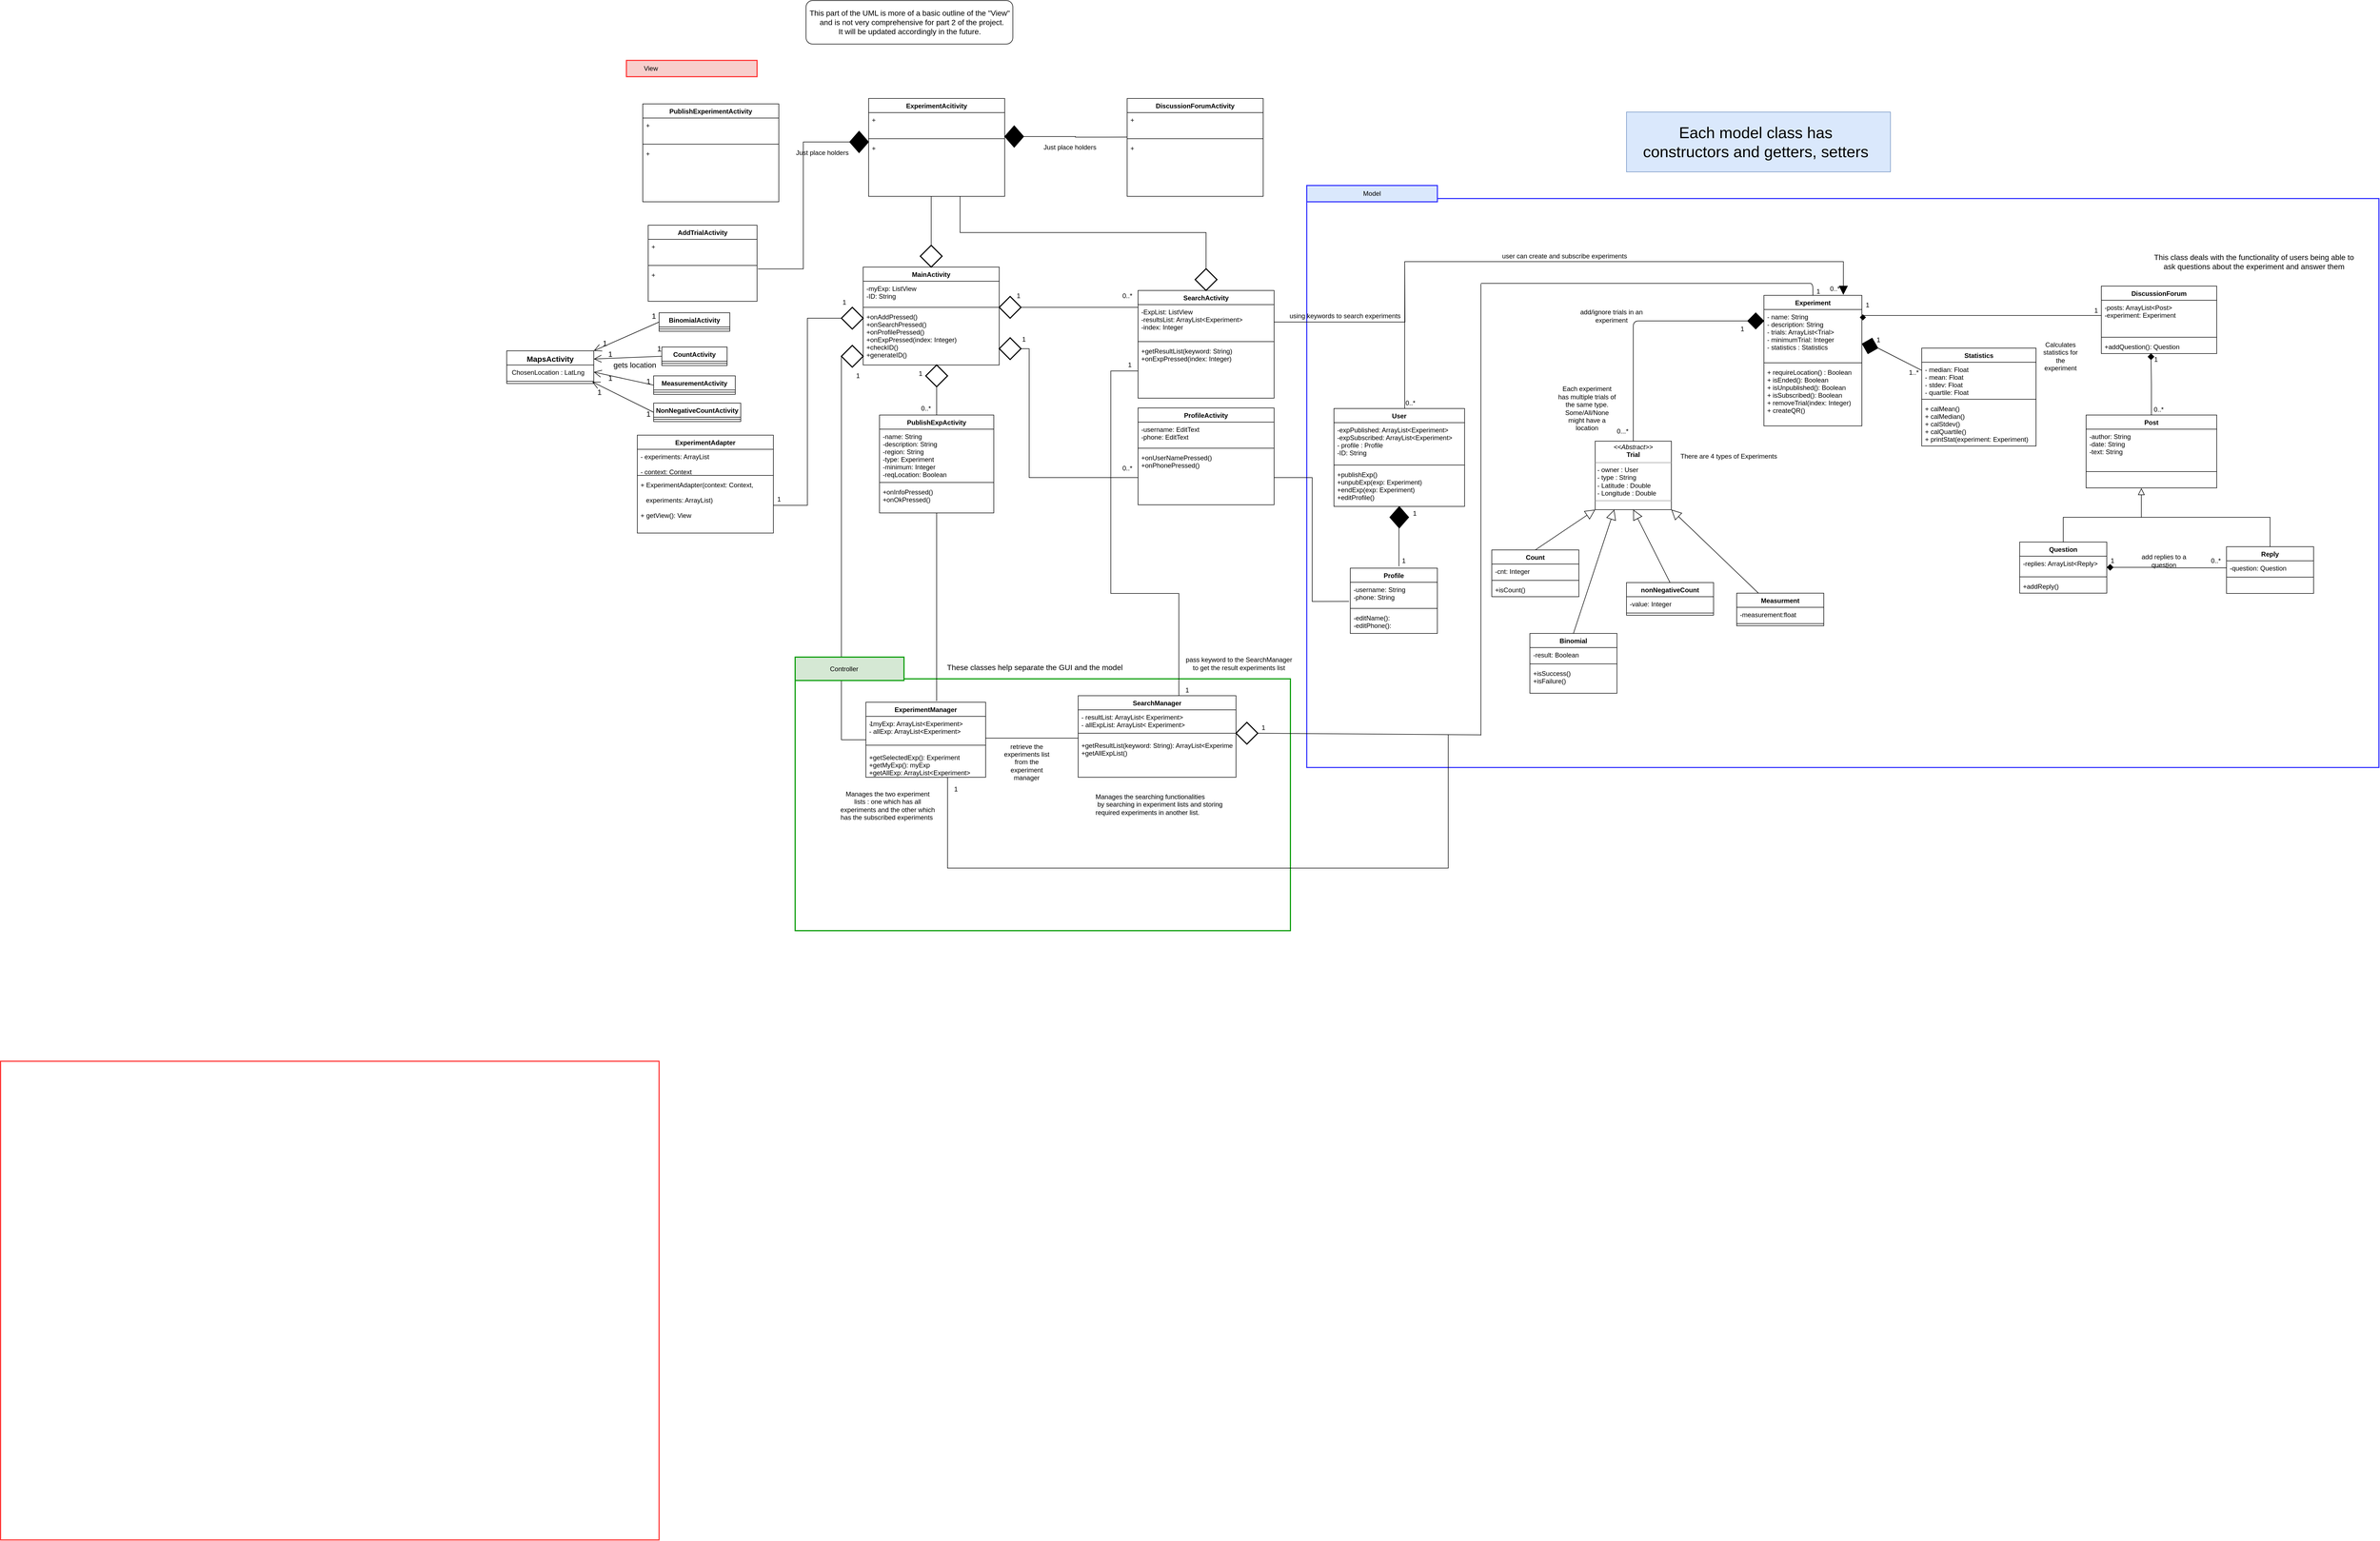 <mxfile version="14.4.9" type="github">
  <diagram id="t7LTKmWj_jnKlD_kmSG2" name="Page-1">
    <mxGraphModel dx="3916" dy="1298" grid="1" gridSize="10" guides="1" tooltips="1" connect="1" arrows="1" fold="1" page="1" pageScale="1" pageWidth="1169" pageHeight="827" math="0" shadow="0">
      <root>
        <mxCell id="0" />
        <mxCell id="1" parent="0" />
        <mxCell id="EAnD3clf4jiQCJqIfrfy-2" value="" style="rounded=0;whiteSpace=wrap;html=1;fontSize=29;fillColor=#dae8fc;strokeColor=#6c8ebf;" vertex="1" parent="1">
          <mxGeometry x="457.5" y="-275" width="485" height="110" as="geometry" />
        </mxCell>
        <mxCell id="kEHXCwZa6ER32MYKYAhy-1" value="" style="rounded=0;whiteSpace=wrap;html=1;strokeWidth=2;strokeColor=#009900;" parent="1" vertex="1">
          <mxGeometry x="-1070" y="767" width="910" height="463" as="geometry" />
        </mxCell>
        <mxCell id="kEHXCwZa6ER32MYKYAhy-2" value="" style="rounded=1;whiteSpace=wrap;html=1;" parent="1" vertex="1">
          <mxGeometry x="-1050" y="-480" width="380" height="80" as="geometry" />
        </mxCell>
        <mxCell id="kEHXCwZa6ER32MYKYAhy-3" value="" style="shape=folder;fontStyle=1;spacingTop=10;tabWidth=40;tabHeight=14;tabPosition=left;html=1;strokeWidth=2;strokeColor=#3333FF;" parent="1" vertex="1">
          <mxGeometry x="-130" y="-130" width="1970" height="1060" as="geometry" />
        </mxCell>
        <UserObject label="" id="kEHXCwZa6ER32MYKYAhy-4">
          <mxCell style="rounded=0;whiteSpace=wrap;html=1;strokeWidth=2;strokeColor=#FF3333;" parent="1" vertex="1">
            <mxGeometry x="-2530" y="1470" width="1210" height="880" as="geometry" />
          </mxCell>
        </UserObject>
        <mxCell id="kEHXCwZa6ER32MYKYAhy-5" style="edgeStyle=orthogonalEdgeStyle;rounded=0;orthogonalLoop=1;jettySize=auto;html=1;exitX=0;exitY=0.5;exitDx=0;exitDy=0;endArrow=none;endFill=0;endSize=9;strokeWidth=1;entryX=0;entryY=0.5;entryDx=0;entryDy=0;entryPerimeter=0;" parent="1" source="kEHXCwZa6ER32MYKYAhy-8" target="kEHXCwZa6ER32MYKYAhy-146" edge="1">
          <mxGeometry relative="1" as="geometry">
            <Array as="points">
              <mxPoint x="-985" y="879" />
            </Array>
          </mxGeometry>
        </mxCell>
        <mxCell id="kEHXCwZa6ER32MYKYAhy-6" style="edgeStyle=orthogonalEdgeStyle;rounded=0;orthogonalLoop=1;jettySize=auto;html=1;entryX=0;entryY=0;entryDx=0;entryDy=0;entryPerimeter=0;endArrow=none;endFill=0;endSize=14;" parent="1" source="kEHXCwZa6ER32MYKYAhy-8" target="kEHXCwZa6ER32MYKYAhy-65" edge="1">
          <mxGeometry relative="1" as="geometry">
            <Array as="points">
              <mxPoint x="-580" y="876" />
              <mxPoint x="-580" y="876" />
            </Array>
          </mxGeometry>
        </mxCell>
        <mxCell id="kEHXCwZa6ER32MYKYAhy-7" style="edgeStyle=orthogonalEdgeStyle;rounded=0;orthogonalLoop=1;jettySize=auto;html=1;endArrow=none;endFill=0;endSize=14;" parent="1" source="kEHXCwZa6ER32MYKYAhy-8" edge="1">
          <mxGeometry relative="1" as="geometry">
            <mxPoint x="130" y="870" as="targetPoint" />
            <Array as="points">
              <mxPoint x="-790" y="1115" />
              <mxPoint x="130" y="1115" />
              <mxPoint x="130" y="1010" />
            </Array>
          </mxGeometry>
        </mxCell>
        <mxCell id="kEHXCwZa6ER32MYKYAhy-8" value="ExperimentManager" style="swimlane;fontStyle=1;align=center;verticalAlign=top;childLayout=stackLayout;horizontal=1;startSize=26;horizontalStack=0;resizeParent=1;resizeParentMax=0;resizeLast=0;collapsible=1;marginBottom=0;" parent="1" vertex="1">
          <mxGeometry x="-940" y="810" width="220" height="138" as="geometry" />
        </mxCell>
        <mxCell id="kEHXCwZa6ER32MYKYAhy-9" value="- myExp: ArrayList&lt;Experiment&gt;&#xa;- allExp: ArrayList&lt;Experiment&gt;" style="text;strokeColor=none;fillColor=none;align=left;verticalAlign=top;spacingLeft=4;spacingRight=4;overflow=hidden;rotatable=0;points=[[0,0.5],[1,0.5]];portConstraint=eastwest;" parent="kEHXCwZa6ER32MYKYAhy-8" vertex="1">
          <mxGeometry y="26" width="220" height="44" as="geometry" />
        </mxCell>
        <mxCell id="kEHXCwZa6ER32MYKYAhy-10" value="" style="line;strokeWidth=1;fillColor=none;align=left;verticalAlign=middle;spacingTop=-1;spacingLeft=3;spacingRight=3;rotatable=0;labelPosition=right;points=[];portConstraint=eastwest;" parent="kEHXCwZa6ER32MYKYAhy-8" vertex="1">
          <mxGeometry y="70" width="220" height="18" as="geometry" />
        </mxCell>
        <mxCell id="kEHXCwZa6ER32MYKYAhy-11" value="+getSelectedExp(): Experiment&#xa;+getMyExp(): myExp&#xa;+getAllExp: ArrayList&lt;Experiment&gt;" style="text;strokeColor=none;fillColor=none;align=left;verticalAlign=top;spacingLeft=4;spacingRight=4;overflow=hidden;rotatable=0;points=[[0,0.5],[1,0.5]];portConstraint=eastwest;" parent="kEHXCwZa6ER32MYKYAhy-8" vertex="1">
          <mxGeometry y="88" width="220" height="50" as="geometry" />
        </mxCell>
        <mxCell id="kEHXCwZa6ER32MYKYAhy-12" value="Experiment&#xa;" style="swimlane;fontStyle=1;align=center;verticalAlign=top;childLayout=stackLayout;horizontal=1;startSize=26;horizontalStack=0;resizeParent=1;resizeParentMax=0;resizeLast=0;collapsible=1;marginBottom=0;" parent="1" vertex="1">
          <mxGeometry x="710" y="62" width="180" height="240" as="geometry" />
        </mxCell>
        <mxCell id="kEHXCwZa6ER32MYKYAhy-13" value="- name: String&#xa;- description: String&#xa;- trials: ArrayList&lt;Trial&gt;&#xa;- minimumTrial: Integer&#xa;- statistics : Statistics" style="text;strokeColor=none;fillColor=none;align=left;verticalAlign=top;spacingLeft=4;spacingRight=4;overflow=hidden;rotatable=0;points=[[0,0.5],[1,0.5]];portConstraint=eastwest;" parent="kEHXCwZa6ER32MYKYAhy-12" vertex="1">
          <mxGeometry y="26" width="180" height="94" as="geometry" />
        </mxCell>
        <mxCell id="kEHXCwZa6ER32MYKYAhy-14" value="" style="line;strokeWidth=1;fillColor=none;align=left;verticalAlign=middle;spacingTop=-1;spacingLeft=3;spacingRight=3;rotatable=0;labelPosition=right;points=[];portConstraint=eastwest;" parent="kEHXCwZa6ER32MYKYAhy-12" vertex="1">
          <mxGeometry y="120" width="180" height="8" as="geometry" />
        </mxCell>
        <mxCell id="kEHXCwZa6ER32MYKYAhy-15" value="+ requireLocation() : Boolean&#xa;+ isEnded(): Boolean&#xa;+ isUnpublished(): Boolean&#xa;+ isSubscribed(): Boolean&#xa;+ removeTrial(index: Integer)&#xa;+ createQR()&#xa;" style="text;strokeColor=none;fillColor=none;align=left;verticalAlign=top;spacingLeft=4;spacingRight=4;overflow=hidden;rotatable=0;points=[[0,0.5],[1,0.5]];portConstraint=eastwest;" parent="kEHXCwZa6ER32MYKYAhy-12" vertex="1">
          <mxGeometry y="128" width="180" height="112" as="geometry" />
        </mxCell>
        <mxCell id="kEHXCwZa6ER32MYKYAhy-16" value="DiscussionForum" style="swimlane;fontStyle=1;align=center;verticalAlign=top;childLayout=stackLayout;horizontal=1;startSize=26;horizontalStack=0;resizeParent=1;resizeParentMax=0;resizeLast=0;collapsible=1;marginBottom=0;" parent="1" vertex="1">
          <mxGeometry x="1330" y="45" width="212" height="124" as="geometry" />
        </mxCell>
        <mxCell id="kEHXCwZa6ER32MYKYAhy-17" value="-posts: ArrayList&lt;Post&gt;&#xa;-experiment: Experiment&#xa;&#xa;" style="text;strokeColor=none;fillColor=none;align=left;verticalAlign=top;spacingLeft=4;spacingRight=4;overflow=hidden;rotatable=0;points=[[0,0.5],[1,0.5]];portConstraint=eastwest;" parent="kEHXCwZa6ER32MYKYAhy-16" vertex="1">
          <mxGeometry y="26" width="212" height="64" as="geometry" />
        </mxCell>
        <mxCell id="kEHXCwZa6ER32MYKYAhy-18" value="" style="line;strokeWidth=1;fillColor=none;align=left;verticalAlign=middle;spacingTop=-1;spacingLeft=3;spacingRight=3;rotatable=0;labelPosition=right;points=[];portConstraint=eastwest;" parent="kEHXCwZa6ER32MYKYAhy-16" vertex="1">
          <mxGeometry y="90" width="212" height="8" as="geometry" />
        </mxCell>
        <mxCell id="kEHXCwZa6ER32MYKYAhy-19" value="+addQuestion(): Question&#xa;" style="text;strokeColor=none;fillColor=none;align=left;verticalAlign=top;spacingLeft=4;spacingRight=4;overflow=hidden;rotatable=0;points=[[0,0.5],[1,0.5]];portConstraint=eastwest;" parent="kEHXCwZa6ER32MYKYAhy-16" vertex="1">
          <mxGeometry y="98" width="212" height="26" as="geometry" />
        </mxCell>
        <mxCell id="kEHXCwZa6ER32MYKYAhy-20" style="edgeStyle=orthogonalEdgeStyle;rounded=0;orthogonalLoop=1;jettySize=auto;html=1;entryX=0;entryY=0.5;entryDx=0;entryDy=0;endArrow=none;endFill=0;endSize=14;exitX=1;exitY=0.5;exitDx=0;exitDy=0;exitPerimeter=0;" parent="1" source="kEHXCwZa6ER32MYKYAhy-144" target="kEHXCwZa6ER32MYKYAhy-47" edge="1">
          <mxGeometry relative="1" as="geometry">
            <Array as="points">
              <mxPoint x="-640" y="160" />
              <mxPoint x="-640" y="397" />
            </Array>
          </mxGeometry>
        </mxCell>
        <mxCell id="kEHXCwZa6ER32MYKYAhy-21" value="MainActivity" style="swimlane;fontStyle=1;align=center;verticalAlign=top;childLayout=stackLayout;horizontal=1;startSize=26;horizontalStack=0;resizeParent=1;resizeParentMax=0;resizeLast=0;collapsible=1;marginBottom=0;" parent="1" vertex="1">
          <mxGeometry x="-945" y="10" width="250" height="180" as="geometry" />
        </mxCell>
        <mxCell id="kEHXCwZa6ER32MYKYAhy-22" value="-myExp: ListView&#xa;-ID: String" style="text;strokeColor=none;fillColor=none;align=left;verticalAlign=top;spacingLeft=4;spacingRight=4;overflow=hidden;rotatable=0;points=[[0,0.5],[1,0.5]];portConstraint=eastwest;" parent="kEHXCwZa6ER32MYKYAhy-21" vertex="1">
          <mxGeometry y="26" width="250" height="44" as="geometry" />
        </mxCell>
        <mxCell id="kEHXCwZa6ER32MYKYAhy-23" value="" style="line;strokeWidth=1;fillColor=none;align=left;verticalAlign=middle;spacingTop=-1;spacingLeft=3;spacingRight=3;rotatable=0;labelPosition=right;points=[];portConstraint=eastwest;" parent="kEHXCwZa6ER32MYKYAhy-21" vertex="1">
          <mxGeometry y="70" width="250" height="8" as="geometry" />
        </mxCell>
        <mxCell id="kEHXCwZa6ER32MYKYAhy-24" value="+onAddPressed()&#xa;+onSearchPressed()&#xa;+onProfilePressed()&#xa;+onExpPressed(index: Integer)&#xa;+checkID()&#xa;+generateID()" style="text;strokeColor=none;fillColor=none;align=left;verticalAlign=top;spacingLeft=4;spacingRight=4;overflow=hidden;rotatable=0;points=[[0,0.5],[1,0.5]];portConstraint=eastwest;" parent="kEHXCwZa6ER32MYKYAhy-21" vertex="1">
          <mxGeometry y="78" width="250" height="102" as="geometry" />
        </mxCell>
        <mxCell id="kEHXCwZa6ER32MYKYAhy-25" style="edgeStyle=orthogonalEdgeStyle;rounded=0;orthogonalLoop=1;jettySize=auto;html=1;entryX=0.811;entryY=-0.004;entryDx=0;entryDy=0;entryPerimeter=0;endArrow=block;endFill=1;endSize=14;strokeWidth=1;" parent="1" source="kEHXCwZa6ER32MYKYAhy-26" target="kEHXCwZa6ER32MYKYAhy-12" edge="1">
          <mxGeometry relative="1" as="geometry">
            <Array as="points">
              <mxPoint x="50" />
              <mxPoint x="856" />
            </Array>
          </mxGeometry>
        </mxCell>
        <mxCell id="kEHXCwZa6ER32MYKYAhy-26" value="User" style="swimlane;fontStyle=1;align=center;verticalAlign=top;childLayout=stackLayout;horizontal=1;startSize=26;horizontalStack=0;resizeParent=1;resizeParentMax=0;resizeLast=0;collapsible=1;marginBottom=0;strokeWidth=1;" parent="1" vertex="1">
          <mxGeometry x="-80" y="270" width="240" height="180" as="geometry" />
        </mxCell>
        <mxCell id="kEHXCwZa6ER32MYKYAhy-27" value="-expPublished: ArrayList&lt;Experiment&gt;&#xa;-expSubscribed: ArrayList&lt;Experiment&gt;&#xa;- profile : Profile &#xa;-ID: String" style="text;strokeColor=none;fillColor=none;align=left;verticalAlign=top;spacingLeft=4;spacingRight=4;overflow=hidden;rotatable=0;points=[[0,0.5],[1,0.5]];portConstraint=eastwest;" parent="kEHXCwZa6ER32MYKYAhy-26" vertex="1">
          <mxGeometry y="26" width="240" height="74" as="geometry" />
        </mxCell>
        <mxCell id="kEHXCwZa6ER32MYKYAhy-28" value="" style="line;strokeWidth=1;fillColor=none;align=left;verticalAlign=middle;spacingTop=-1;spacingLeft=3;spacingRight=3;rotatable=0;labelPosition=right;points=[];portConstraint=eastwest;" parent="kEHXCwZa6ER32MYKYAhy-26" vertex="1">
          <mxGeometry y="100" width="240" height="8" as="geometry" />
        </mxCell>
        <mxCell id="kEHXCwZa6ER32MYKYAhy-29" value="+publishExp()&#xa;+unpubExp(exp: Experiment)&#xa;+endExp(exp: Experiment)&#xa;+editProfile() " style="text;strokeColor=none;fillColor=none;align=left;verticalAlign=top;spacingLeft=4;spacingRight=4;overflow=hidden;rotatable=0;points=[[0,0.5],[1,0.5]];portConstraint=eastwest;" parent="kEHXCwZa6ER32MYKYAhy-26" vertex="1">
          <mxGeometry y="108" width="240" height="72" as="geometry" />
        </mxCell>
        <mxCell id="kEHXCwZa6ER32MYKYAhy-30" value="" style="rounded=0;whiteSpace=wrap;html=1;fillColor=#f8cecc;strokeWidth=2;strokeColor=#FF3333;" parent="1" vertex="1">
          <mxGeometry x="-1380" y="-370" width="240" height="30" as="geometry" />
        </mxCell>
        <mxCell id="kEHXCwZa6ER32MYKYAhy-31" value="View" style="text;html=1;strokeColor=none;fillColor=none;align=center;verticalAlign=middle;whiteSpace=wrap;rounded=0;" parent="1" vertex="1">
          <mxGeometry x="-1370" y="-365" width="70" height="20" as="geometry" />
        </mxCell>
        <mxCell id="kEHXCwZa6ER32MYKYAhy-32" value="" style="rounded=0;whiteSpace=wrap;html=1;fillColor=#d5e8d4;strokeColor=#009900;strokeWidth=2;" parent="1" vertex="1">
          <mxGeometry x="-1070" y="727" width="200" height="43" as="geometry" />
        </mxCell>
        <mxCell id="kEHXCwZa6ER32MYKYAhy-33" value="Controller" style="text;html=1;strokeColor=none;fillColor=none;align=center;verticalAlign=middle;whiteSpace=wrap;rounded=0;" parent="1" vertex="1">
          <mxGeometry x="-1030" y="738.5" width="100" height="20" as="geometry" />
        </mxCell>
        <mxCell id="kEHXCwZa6ER32MYKYAhy-38" value="" style="rhombus;whiteSpace=wrap;html=1;fillColor=#000000;" parent="1" vertex="1">
          <mxGeometry x="680" y="94" width="30" height="30" as="geometry" />
        </mxCell>
        <mxCell id="kEHXCwZa6ER32MYKYAhy-39" value="" style="endArrow=none;html=1;entryX=0;entryY=0.5;entryDx=0;entryDy=0;exitX=0.5;exitY=0;exitDx=0;exitDy=0;" parent="1" source="EAnD3clf4jiQCJqIfrfy-3" target="kEHXCwZa6ER32MYKYAhy-38" edge="1">
          <mxGeometry width="50" height="50" relative="1" as="geometry">
            <mxPoint x="355" y="330" as="sourcePoint" />
            <mxPoint x="500" y="247" as="targetPoint" />
            <Array as="points">
              <mxPoint x="470" y="109" />
            </Array>
          </mxGeometry>
        </mxCell>
        <mxCell id="kEHXCwZa6ER32MYKYAhy-40" value="SearchActivity" style="swimlane;fontStyle=1;align=center;verticalAlign=top;childLayout=stackLayout;horizontal=1;startSize=26;horizontalStack=0;resizeParent=1;resizeParentMax=0;resizeLast=0;collapsible=1;marginBottom=0;" parent="1" vertex="1">
          <mxGeometry x="-440" y="53" width="250" height="198" as="geometry" />
        </mxCell>
        <mxCell id="kEHXCwZa6ER32MYKYAhy-41" value="-ExpList: ListView&#xa;-resultsList: ArrayList&lt;Experiment&gt;&#xa;-index: Integer&#xa;" style="text;strokeColor=none;fillColor=none;align=left;verticalAlign=top;spacingLeft=4;spacingRight=4;overflow=hidden;rotatable=0;points=[[0,0.5],[1,0.5]];portConstraint=eastwest;" parent="kEHXCwZa6ER32MYKYAhy-40" vertex="1">
          <mxGeometry y="26" width="250" height="64" as="geometry" />
        </mxCell>
        <mxCell id="kEHXCwZa6ER32MYKYAhy-42" value="" style="line;strokeWidth=1;fillColor=none;align=left;verticalAlign=middle;spacingTop=-1;spacingLeft=3;spacingRight=3;rotatable=0;labelPosition=right;points=[];portConstraint=eastwest;" parent="kEHXCwZa6ER32MYKYAhy-40" vertex="1">
          <mxGeometry y="90" width="250" height="8" as="geometry" />
        </mxCell>
        <mxCell id="kEHXCwZa6ER32MYKYAhy-43" value="+getResultList(keyword: String)&#xa;+onExpPressed(index: Integer)&#xa;" style="text;strokeColor=none;fillColor=none;align=left;verticalAlign=top;spacingLeft=4;spacingRight=4;overflow=hidden;rotatable=0;points=[[0,0.5],[1,0.5]];portConstraint=eastwest;" parent="kEHXCwZa6ER32MYKYAhy-40" vertex="1">
          <mxGeometry y="98" width="250" height="100" as="geometry" />
        </mxCell>
        <mxCell id="kEHXCwZa6ER32MYKYAhy-44" value="ProfileActivity" style="swimlane;fontStyle=1;align=center;verticalAlign=top;childLayout=stackLayout;horizontal=1;startSize=26;horizontalStack=0;resizeParent=1;resizeParentMax=0;resizeLast=0;collapsible=1;marginBottom=0;" parent="1" vertex="1">
          <mxGeometry x="-440" y="269" width="250" height="178" as="geometry" />
        </mxCell>
        <mxCell id="kEHXCwZa6ER32MYKYAhy-45" value="-username: EditText&#xa;-phone: EditText" style="text;strokeColor=none;fillColor=none;align=left;verticalAlign=top;spacingLeft=4;spacingRight=4;overflow=hidden;rotatable=0;points=[[0,0.5],[1,0.5]];portConstraint=eastwest;" parent="kEHXCwZa6ER32MYKYAhy-44" vertex="1">
          <mxGeometry y="26" width="250" height="44" as="geometry" />
        </mxCell>
        <mxCell id="kEHXCwZa6ER32MYKYAhy-46" value="" style="line;strokeWidth=1;fillColor=none;align=left;verticalAlign=middle;spacingTop=-1;spacingLeft=3;spacingRight=3;rotatable=0;labelPosition=right;points=[];portConstraint=eastwest;" parent="kEHXCwZa6ER32MYKYAhy-44" vertex="1">
          <mxGeometry y="70" width="250" height="8" as="geometry" />
        </mxCell>
        <mxCell id="kEHXCwZa6ER32MYKYAhy-47" value="+onUserNamePressed()&#xa;+onPhonePressed()" style="text;strokeColor=none;fillColor=none;align=left;verticalAlign=top;spacingLeft=4;spacingRight=4;overflow=hidden;rotatable=0;points=[[0,0.5],[1,0.5]];portConstraint=eastwest;" parent="kEHXCwZa6ER32MYKYAhy-44" vertex="1">
          <mxGeometry y="78" width="250" height="100" as="geometry" />
        </mxCell>
        <mxCell id="kEHXCwZa6ER32MYKYAhy-48" style="edgeStyle=orthogonalEdgeStyle;rounded=0;orthogonalLoop=1;jettySize=auto;html=1;entryX=0.43;entryY=0.984;entryDx=0;entryDy=0;entryPerimeter=0;endArrow=diamond;endFill=1;endSize=10;" parent="1" source="kEHXCwZa6ER32MYKYAhy-49" target="kEHXCwZa6ER32MYKYAhy-19" edge="1">
          <mxGeometry relative="1" as="geometry" />
        </mxCell>
        <mxCell id="kEHXCwZa6ER32MYKYAhy-49" value="Post" style="swimlane;fontStyle=1;align=center;verticalAlign=top;childLayout=stackLayout;horizontal=1;startSize=26;horizontalStack=0;resizeParent=1;resizeParentMax=0;resizeLast=0;collapsible=1;marginBottom=0;strokeWidth=1;" parent="1" vertex="1">
          <mxGeometry x="1302" y="282" width="240" height="134" as="geometry" />
        </mxCell>
        <mxCell id="kEHXCwZa6ER32MYKYAhy-50" value="-author: String&#xa;-date: String&#xa;-text: String" style="text;strokeColor=none;fillColor=none;align=left;verticalAlign=top;spacingLeft=4;spacingRight=4;overflow=hidden;rotatable=0;points=[[0,0.5],[1,0.5]];portConstraint=eastwest;" parent="kEHXCwZa6ER32MYKYAhy-49" vertex="1">
          <mxGeometry y="26" width="240" height="74" as="geometry" />
        </mxCell>
        <mxCell id="kEHXCwZa6ER32MYKYAhy-51" value="" style="line;strokeWidth=1;fillColor=none;align=left;verticalAlign=middle;spacingTop=-1;spacingLeft=3;spacingRight=3;rotatable=0;labelPosition=right;points=[];portConstraint=eastwest;" parent="kEHXCwZa6ER32MYKYAhy-49" vertex="1">
          <mxGeometry y="100" width="240" height="8" as="geometry" />
        </mxCell>
        <mxCell id="kEHXCwZa6ER32MYKYAhy-52" value="&#xa;&#xa;" style="text;strokeColor=none;fillColor=none;align=left;verticalAlign=top;spacingLeft=4;spacingRight=4;overflow=hidden;rotatable=0;points=[[0,0.5],[1,0.5]];portConstraint=eastwest;" parent="kEHXCwZa6ER32MYKYAhy-49" vertex="1">
          <mxGeometry y="108" width="240" height="26" as="geometry" />
        </mxCell>
        <mxCell id="kEHXCwZa6ER32MYKYAhy-53" style="edgeStyle=orthogonalEdgeStyle;rounded=0;orthogonalLoop=1;jettySize=auto;html=1;entryX=0.423;entryY=1.018;entryDx=0;entryDy=0;entryPerimeter=0;endArrow=block;endFill=0;endSize=10;" parent="1" source="kEHXCwZa6ER32MYKYAhy-54" target="kEHXCwZa6ER32MYKYAhy-52" edge="1">
          <mxGeometry relative="1" as="geometry">
            <Array as="points">
              <mxPoint x="1260" y="470" />
              <mxPoint x="1404" y="470" />
            </Array>
          </mxGeometry>
        </mxCell>
        <mxCell id="kEHXCwZa6ER32MYKYAhy-54" value="Question" style="swimlane;fontStyle=1;align=center;verticalAlign=top;childLayout=stackLayout;horizontal=1;startSize=26;horizontalStack=0;resizeParent=1;resizeParentMax=0;resizeLast=0;collapsible=1;marginBottom=0;strokeWidth=1;" parent="1" vertex="1">
          <mxGeometry x="1180" y="515.5" width="160" height="94" as="geometry" />
        </mxCell>
        <mxCell id="kEHXCwZa6ER32MYKYAhy-55" value="-replies: ArrayList&lt;Reply&gt;" style="text;strokeColor=none;fillColor=none;align=left;verticalAlign=top;spacingLeft=4;spacingRight=4;overflow=hidden;rotatable=0;points=[[0,0.5],[1,0.5]];portConstraint=eastwest;" parent="kEHXCwZa6ER32MYKYAhy-54" vertex="1">
          <mxGeometry y="26" width="160" height="34" as="geometry" />
        </mxCell>
        <mxCell id="kEHXCwZa6ER32MYKYAhy-56" value="" style="line;strokeWidth=1;fillColor=none;align=left;verticalAlign=middle;spacingTop=-1;spacingLeft=3;spacingRight=3;rotatable=0;labelPosition=right;points=[];portConstraint=eastwest;" parent="kEHXCwZa6ER32MYKYAhy-54" vertex="1">
          <mxGeometry y="60" width="160" height="8" as="geometry" />
        </mxCell>
        <mxCell id="kEHXCwZa6ER32MYKYAhy-57" value="+addReply()" style="text;strokeColor=none;fillColor=none;align=left;verticalAlign=top;spacingLeft=4;spacingRight=4;overflow=hidden;rotatable=0;points=[[0,0.5],[1,0.5]];portConstraint=eastwest;" parent="kEHXCwZa6ER32MYKYAhy-54" vertex="1">
          <mxGeometry y="68" width="160" height="26" as="geometry" />
        </mxCell>
        <mxCell id="kEHXCwZa6ER32MYKYAhy-58" value="Reply" style="swimlane;fontStyle=1;align=center;verticalAlign=top;childLayout=stackLayout;horizontal=1;startSize=26;horizontalStack=0;resizeParent=1;resizeParentMax=0;resizeLast=0;collapsible=1;marginBottom=0;strokeWidth=1;" parent="1" vertex="1">
          <mxGeometry x="1560" y="524" width="160" height="86" as="geometry" />
        </mxCell>
        <mxCell id="kEHXCwZa6ER32MYKYAhy-59" value="-question: Question&#xa;" style="text;strokeColor=none;fillColor=none;align=left;verticalAlign=top;spacingLeft=4;spacingRight=4;overflow=hidden;rotatable=0;points=[[0,0.5],[1,0.5]];portConstraint=eastwest;" parent="kEHXCwZa6ER32MYKYAhy-58" vertex="1">
          <mxGeometry y="26" width="160" height="26" as="geometry" />
        </mxCell>
        <mxCell id="kEHXCwZa6ER32MYKYAhy-60" value="" style="line;strokeWidth=1;fillColor=none;align=left;verticalAlign=middle;spacingTop=-1;spacingLeft=3;spacingRight=3;rotatable=0;labelPosition=right;points=[];portConstraint=eastwest;" parent="kEHXCwZa6ER32MYKYAhy-58" vertex="1">
          <mxGeometry y="52" width="160" height="8" as="geometry" />
        </mxCell>
        <mxCell id="kEHXCwZa6ER32MYKYAhy-61" value="&#xa;&#xa;&#xa;" style="text;strokeColor=none;fillColor=none;align=left;verticalAlign=top;spacingLeft=4;spacingRight=4;overflow=hidden;rotatable=0;points=[[0,0.5],[1,0.5]];portConstraint=eastwest;" parent="kEHXCwZa6ER32MYKYAhy-58" vertex="1">
          <mxGeometry y="60" width="160" height="26" as="geometry" />
        </mxCell>
        <mxCell id="kEHXCwZa6ER32MYKYAhy-62" value="SearchManager" style="swimlane;fontStyle=1;align=center;verticalAlign=top;childLayout=stackLayout;horizontal=1;startSize=26;horizontalStack=0;resizeParent=1;resizeParentMax=0;resizeLast=0;collapsible=1;marginBottom=0;" parent="1" vertex="1">
          <mxGeometry x="-550" y="798" width="290" height="150" as="geometry" />
        </mxCell>
        <mxCell id="kEHXCwZa6ER32MYKYAhy-63" value="- resultList: ArrayList&lt; Experiment&gt;&#xa;- allExpList: ArrayList&lt; Experiment&gt;" style="text;strokeColor=none;fillColor=none;align=left;verticalAlign=top;spacingLeft=4;spacingRight=4;overflow=hidden;rotatable=0;points=[[0,0.5],[1,0.5]];portConstraint=eastwest;" parent="kEHXCwZa6ER32MYKYAhy-62" vertex="1">
          <mxGeometry y="26" width="290" height="34" as="geometry" />
        </mxCell>
        <mxCell id="kEHXCwZa6ER32MYKYAhy-64" value="" style="line;strokeWidth=1;fillColor=none;align=left;verticalAlign=middle;spacingTop=-1;spacingLeft=3;spacingRight=3;rotatable=0;labelPosition=right;points=[];portConstraint=eastwest;" parent="kEHXCwZa6ER32MYKYAhy-62" vertex="1">
          <mxGeometry y="60" width="290" height="18" as="geometry" />
        </mxCell>
        <mxCell id="kEHXCwZa6ER32MYKYAhy-65" value="+getResultList(keyword: String): ArrayList&lt;Experiment&gt;&#xa;+getAllExpList()" style="text;strokeColor=none;fillColor=none;align=left;verticalAlign=top;spacingLeft=4;spacingRight=4;overflow=hidden;rotatable=0;points=[[0,0.5],[1,0.5]];portConstraint=eastwest;" parent="kEHXCwZa6ER32MYKYAhy-62" vertex="1">
          <mxGeometry y="78" width="290" height="72" as="geometry" />
        </mxCell>
        <mxCell id="kEHXCwZa6ER32MYKYAhy-66" value="Count" style="swimlane;fontStyle=1;align=center;verticalAlign=top;childLayout=stackLayout;horizontal=1;startSize=26;horizontalStack=0;resizeParent=1;resizeParentMax=0;resizeLast=0;collapsible=1;marginBottom=0;" parent="1" vertex="1">
          <mxGeometry x="210" y="530" width="160" height="86" as="geometry" />
        </mxCell>
        <mxCell id="kEHXCwZa6ER32MYKYAhy-67" value="-cnt: Integer" style="text;strokeColor=none;fillColor=none;align=left;verticalAlign=top;spacingLeft=4;spacingRight=4;overflow=hidden;rotatable=0;points=[[0,0.5],[1,0.5]];portConstraint=eastwest;" parent="kEHXCwZa6ER32MYKYAhy-66" vertex="1">
          <mxGeometry y="26" width="160" height="26" as="geometry" />
        </mxCell>
        <mxCell id="kEHXCwZa6ER32MYKYAhy-68" value="" style="line;strokeWidth=1;fillColor=none;align=left;verticalAlign=middle;spacingTop=-1;spacingLeft=3;spacingRight=3;rotatable=0;labelPosition=right;points=[];portConstraint=eastwest;" parent="kEHXCwZa6ER32MYKYAhy-66" vertex="1">
          <mxGeometry y="52" width="160" height="8" as="geometry" />
        </mxCell>
        <mxCell id="kEHXCwZa6ER32MYKYAhy-69" value="+isCount()" style="text;strokeColor=none;fillColor=none;align=left;verticalAlign=top;spacingLeft=4;spacingRight=4;overflow=hidden;rotatable=0;points=[[0,0.5],[1,0.5]];portConstraint=eastwest;" parent="kEHXCwZa6ER32MYKYAhy-66" vertex="1">
          <mxGeometry y="60" width="160" height="26" as="geometry" />
        </mxCell>
        <mxCell id="kEHXCwZa6ER32MYKYAhy-70" value="Binomial" style="swimlane;fontStyle=1;align=center;verticalAlign=top;childLayout=stackLayout;horizontal=1;startSize=26;horizontalStack=0;resizeParent=1;resizeParentMax=0;resizeLast=0;collapsible=1;marginBottom=0;" parent="1" vertex="1">
          <mxGeometry x="280" y="683.5" width="160" height="110" as="geometry" />
        </mxCell>
        <mxCell id="kEHXCwZa6ER32MYKYAhy-71" value="-result: Boolean" style="text;strokeColor=none;fillColor=none;align=left;verticalAlign=top;spacingLeft=4;spacingRight=4;overflow=hidden;rotatable=0;points=[[0,0.5],[1,0.5]];portConstraint=eastwest;" parent="kEHXCwZa6ER32MYKYAhy-70" vertex="1">
          <mxGeometry y="26" width="160" height="26" as="geometry" />
        </mxCell>
        <mxCell id="kEHXCwZa6ER32MYKYAhy-72" value="" style="line;strokeWidth=1;fillColor=none;align=left;verticalAlign=middle;spacingTop=-1;spacingLeft=3;spacingRight=3;rotatable=0;labelPosition=right;points=[];portConstraint=eastwest;" parent="kEHXCwZa6ER32MYKYAhy-70" vertex="1">
          <mxGeometry y="52" width="160" height="8" as="geometry" />
        </mxCell>
        <mxCell id="kEHXCwZa6ER32MYKYAhy-73" value="+isSuccess()&#xa;+isFailure()" style="text;strokeColor=none;fillColor=none;align=left;verticalAlign=top;spacingLeft=4;spacingRight=4;overflow=hidden;rotatable=0;points=[[0,0.5],[1,0.5]];portConstraint=eastwest;" parent="kEHXCwZa6ER32MYKYAhy-70" vertex="1">
          <mxGeometry y="60" width="160" height="50" as="geometry" />
        </mxCell>
        <mxCell id="kEHXCwZa6ER32MYKYAhy-74" value="" style="endArrow=block;endSize=16;endFill=0;html=1;entryX=0.25;entryY=1;entryDx=0;entryDy=0;exitX=0.5;exitY=0;exitDx=0;exitDy=0;" parent="1" source="kEHXCwZa6ER32MYKYAhy-70" target="EAnD3clf4jiQCJqIfrfy-3" edge="1">
          <mxGeometry width="160" relative="1" as="geometry">
            <mxPoint x="640" y="220" as="sourcePoint" />
            <mxPoint x="490" y="160" as="targetPoint" />
            <Array as="points" />
          </mxGeometry>
        </mxCell>
        <mxCell id="kEHXCwZa6ER32MYKYAhy-75" value="Measurment" style="swimlane;fontStyle=1;align=center;verticalAlign=top;childLayout=stackLayout;horizontal=1;startSize=26;horizontalStack=0;resizeParent=1;resizeParentMax=0;resizeLast=0;collapsible=1;marginBottom=0;" parent="1" vertex="1">
          <mxGeometry x="660" y="609.5" width="160" height="60" as="geometry" />
        </mxCell>
        <mxCell id="kEHXCwZa6ER32MYKYAhy-76" value="-measurement:float" style="text;strokeColor=none;fillColor=none;align=left;verticalAlign=top;spacingLeft=4;spacingRight=4;overflow=hidden;rotatable=0;points=[[0,0.5],[1,0.5]];portConstraint=eastwest;" parent="kEHXCwZa6ER32MYKYAhy-75" vertex="1">
          <mxGeometry y="26" width="160" height="26" as="geometry" />
        </mxCell>
        <mxCell id="kEHXCwZa6ER32MYKYAhy-77" value="" style="line;strokeWidth=1;fillColor=none;align=left;verticalAlign=middle;spacingTop=-1;spacingLeft=3;spacingRight=3;rotatable=0;labelPosition=right;points=[];portConstraint=eastwest;" parent="kEHXCwZa6ER32MYKYAhy-75" vertex="1">
          <mxGeometry y="52" width="160" height="8" as="geometry" />
        </mxCell>
        <mxCell id="kEHXCwZa6ER32MYKYAhy-79" style="edgeStyle=orthogonalEdgeStyle;rounded=0;orthogonalLoop=1;jettySize=auto;html=1;endArrow=none;endFill=0;endSize=10;exitX=0.5;exitY=0;exitDx=0;exitDy=0;" parent="1" source="kEHXCwZa6ER32MYKYAhy-58" edge="1">
          <mxGeometry relative="1" as="geometry">
            <mxPoint x="1400" y="470" as="targetPoint" />
            <Array as="points">
              <mxPoint x="1640" y="470" />
            </Array>
          </mxGeometry>
        </mxCell>
        <mxCell id="kEHXCwZa6ER32MYKYAhy-80" value="nonNegativeCount" style="swimlane;fontStyle=1;align=center;verticalAlign=top;childLayout=stackLayout;horizontal=1;startSize=26;horizontalStack=0;resizeParent=1;resizeParentMax=0;resizeLast=0;collapsible=1;marginBottom=0;" parent="1" vertex="1">
          <mxGeometry x="457.5" y="590" width="160" height="60" as="geometry" />
        </mxCell>
        <mxCell id="kEHXCwZa6ER32MYKYAhy-81" value="-value: Integer" style="text;strokeColor=none;fillColor=none;align=left;verticalAlign=top;spacingLeft=4;spacingRight=4;overflow=hidden;rotatable=0;points=[[0,0.5],[1,0.5]];portConstraint=eastwest;" parent="kEHXCwZa6ER32MYKYAhy-80" vertex="1">
          <mxGeometry y="26" width="160" height="26" as="geometry" />
        </mxCell>
        <mxCell id="kEHXCwZa6ER32MYKYAhy-82" value="" style="line;strokeWidth=1;fillColor=none;align=left;verticalAlign=middle;spacingTop=-1;spacingLeft=3;spacingRight=3;rotatable=0;labelPosition=right;points=[];portConstraint=eastwest;" parent="kEHXCwZa6ER32MYKYAhy-80" vertex="1">
          <mxGeometry y="52" width="160" height="8" as="geometry" />
        </mxCell>
        <mxCell id="kEHXCwZa6ER32MYKYAhy-84" style="edgeStyle=orthogonalEdgeStyle;rounded=0;orthogonalLoop=1;jettySize=auto;html=1;exitX=0;exitY=0.5;exitDx=0;exitDy=0;endArrow=diamond;endFill=1;endSize=10;" parent="1" source="kEHXCwZa6ER32MYKYAhy-59" edge="1">
          <mxGeometry relative="1" as="geometry">
            <mxPoint x="1340" y="562" as="targetPoint" />
            <Array as="points">
              <mxPoint x="1450" y="562" />
            </Array>
          </mxGeometry>
        </mxCell>
        <mxCell id="kEHXCwZa6ER32MYKYAhy-85" value="" style="endArrow=block;endSize=16;endFill=0;html=1;exitX=0.5;exitY=0;exitDx=0;exitDy=0;entryX=0.5;entryY=1;entryDx=0;entryDy=0;" parent="1" source="kEHXCwZa6ER32MYKYAhy-80" target="EAnD3clf4jiQCJqIfrfy-3" edge="1">
          <mxGeometry width="160" relative="1" as="geometry">
            <mxPoint x="870" y="320" as="sourcePoint" />
            <mxPoint x="1030" y="320" as="targetPoint" />
          </mxGeometry>
        </mxCell>
        <mxCell id="kEHXCwZa6ER32MYKYAhy-86" value="" style="endArrow=block;endSize=16;endFill=0;html=1;exitX=0.25;exitY=0;exitDx=0;exitDy=0;entryX=1;entryY=1;entryDx=0;entryDy=0;" parent="1" source="kEHXCwZa6ER32MYKYAhy-75" edge="1" target="EAnD3clf4jiQCJqIfrfy-3">
          <mxGeometry width="160" relative="1" as="geometry">
            <mxPoint x="520" y="320" as="sourcePoint" />
            <mxPoint x="890" y="250" as="targetPoint" />
            <Array as="points" />
          </mxGeometry>
        </mxCell>
        <mxCell id="kEHXCwZa6ER32MYKYAhy-87" value="" style="strokeWidth=2;html=1;shape=mxgraph.flowchart.decision;whiteSpace=wrap;" parent="1" vertex="1">
          <mxGeometry x="-260" y="847" width="40" height="40" as="geometry" />
        </mxCell>
        <mxCell id="kEHXCwZa6ER32MYKYAhy-88" value="" style="endArrow=none;html=1;exitX=1;exitY=0.5;exitDx=0;exitDy=0;exitPerimeter=0;" parent="1" source="kEHXCwZa6ER32MYKYAhy-87" edge="1">
          <mxGeometry width="50" height="50" relative="1" as="geometry">
            <mxPoint x="-130" y="737" as="sourcePoint" />
            <mxPoint x="190" y="870" as="targetPoint" />
          </mxGeometry>
        </mxCell>
        <mxCell id="kEHXCwZa6ER32MYKYAhy-89" value="" style="endArrow=none;html=1;" parent="1" edge="1">
          <mxGeometry width="50" height="50" relative="1" as="geometry">
            <mxPoint x="190" y="871" as="sourcePoint" />
            <mxPoint x="190" y="41" as="targetPoint" />
            <Array as="points" />
          </mxGeometry>
        </mxCell>
        <mxCell id="kEHXCwZa6ER32MYKYAhy-90" value="" style="endArrow=none;html=1;" parent="1" edge="1">
          <mxGeometry width="50" height="50" relative="1" as="geometry">
            <mxPoint x="190" y="40" as="sourcePoint" />
            <mxPoint x="790" y="40" as="targetPoint" />
          </mxGeometry>
        </mxCell>
        <mxCell id="kEHXCwZa6ER32MYKYAhy-91" value="" style="endArrow=none;html=1;entryX=0.75;entryY=1;entryDx=0;entryDy=0;" parent="1" edge="1">
          <mxGeometry width="50" height="50" relative="1" as="geometry">
            <mxPoint x="800" y="62" as="sourcePoint" />
            <mxPoint x="790" y="40" as="targetPoint" />
            <Array as="points">
              <mxPoint x="800" y="40" />
            </Array>
          </mxGeometry>
        </mxCell>
        <mxCell id="kEHXCwZa6ER32MYKYAhy-92" value="1" style="text;html=1;strokeColor=none;fillColor=none;align=center;verticalAlign=middle;whiteSpace=wrap;rounded=0;" parent="1" vertex="1">
          <mxGeometry x="790" y="45" width="40" height="20" as="geometry" />
        </mxCell>
        <mxCell id="kEHXCwZa6ER32MYKYAhy-93" value="1" style="text;html=1;align=center;verticalAlign=middle;resizable=0;points=[];autosize=1;" parent="1" vertex="1">
          <mxGeometry x="660" y="114" width="20" height="20" as="geometry" />
        </mxCell>
        <mxCell id="kEHXCwZa6ER32MYKYAhy-94" value="0...*" style="text;html=1;align=center;verticalAlign=middle;resizable=0;points=[];autosize=1;" parent="1" vertex="1">
          <mxGeometry x="430" y="302" width="40" height="20" as="geometry" />
        </mxCell>
        <mxCell id="kEHXCwZa6ER32MYKYAhy-95" value="Profile" style="swimlane;fontStyle=1;align=center;verticalAlign=top;childLayout=stackLayout;horizontal=1;startSize=26;horizontalStack=0;resizeParent=1;resizeParentMax=0;resizeLast=0;collapsible=1;marginBottom=0;strokeWidth=1;swimlaneFillColor=#ffffff;" parent="1" vertex="1">
          <mxGeometry x="-50" y="563.5" width="160" height="120" as="geometry" />
        </mxCell>
        <mxCell id="kEHXCwZa6ER32MYKYAhy-96" value="-username: String&#xa;-phone: String&#xa;" style="text;strokeColor=none;fillColor=none;align=left;verticalAlign=top;spacingLeft=4;spacingRight=4;overflow=hidden;rotatable=0;points=[[0,0.5],[1,0.5]];portConstraint=eastwest;" parent="kEHXCwZa6ER32MYKYAhy-95" vertex="1">
          <mxGeometry y="26" width="160" height="44" as="geometry" />
        </mxCell>
        <mxCell id="kEHXCwZa6ER32MYKYAhy-97" value="" style="line;strokeWidth=1;fillColor=none;align=left;verticalAlign=middle;spacingTop=-1;spacingLeft=3;spacingRight=3;rotatable=0;labelPosition=right;points=[];portConstraint=eastwest;" parent="kEHXCwZa6ER32MYKYAhy-95" vertex="1">
          <mxGeometry y="70" width="160" height="8" as="geometry" />
        </mxCell>
        <mxCell id="kEHXCwZa6ER32MYKYAhy-98" value="-editName():&#xa;-editPhone():" style="text;strokeColor=none;fillColor=none;align=left;verticalAlign=top;spacingLeft=4;spacingRight=4;overflow=hidden;rotatable=0;points=[[0,0.5],[1,0.5]];portConstraint=eastwest;" parent="kEHXCwZa6ER32MYKYAhy-95" vertex="1">
          <mxGeometry y="78" width="160" height="42" as="geometry" />
        </mxCell>
        <mxCell id="kEHXCwZa6ER32MYKYAhy-99" value="" style="endArrow=block;endSize=16;endFill=0;html=1;exitX=0.5;exitY=0;exitDx=0;exitDy=0;entryX=0;entryY=1;entryDx=0;entryDy=0;" parent="1" source="kEHXCwZa6ER32MYKYAhy-66" edge="1" target="EAnD3clf4jiQCJqIfrfy-3">
          <mxGeometry width="160" relative="1" as="geometry">
            <mxPoint x="730" y="240" as="sourcePoint" />
            <mxPoint x="710" y="235" as="targetPoint" />
          </mxGeometry>
        </mxCell>
        <mxCell id="kEHXCwZa6ER32MYKYAhy-100" value="1" style="text;html=1;align=center;verticalAlign=middle;resizable=0;points=[];autosize=1;" parent="1" vertex="1">
          <mxGeometry x="1420" y="170" width="20" height="20" as="geometry" />
        </mxCell>
        <mxCell id="kEHXCwZa6ER32MYKYAhy-101" value="0..*" style="text;html=1;align=center;verticalAlign=middle;resizable=0;points=[];autosize=1;" parent="1" vertex="1">
          <mxGeometry x="1420" y="262" width="30" height="20" as="geometry" />
        </mxCell>
        <mxCell id="kEHXCwZa6ER32MYKYAhy-102" value="1" style="text;html=1;align=center;verticalAlign=middle;resizable=0;points=[];autosize=1;" parent="1" vertex="1">
          <mxGeometry x="1340" y="540" width="20" height="20" as="geometry" />
        </mxCell>
        <mxCell id="kEHXCwZa6ER32MYKYAhy-103" value="0..*" style="text;html=1;align=center;verticalAlign=middle;resizable=0;points=[];autosize=1;" parent="1" vertex="1">
          <mxGeometry x="1525" y="540" width="30" height="20" as="geometry" />
        </mxCell>
        <mxCell id="kEHXCwZa6ER32MYKYAhy-104" style="edgeStyle=orthogonalEdgeStyle;rounded=0;orthogonalLoop=1;jettySize=auto;html=1;entryX=1.01;entryY=0.093;entryDx=0;entryDy=0;entryPerimeter=0;endArrow=diamond;endFill=1;endSize=9;strokeWidth=1;" parent="1" source="kEHXCwZa6ER32MYKYAhy-17" target="kEHXCwZa6ER32MYKYAhy-13" edge="1">
          <mxGeometry relative="1" as="geometry">
            <Array as="points">
              <mxPoint x="1220" y="99" />
              <mxPoint x="1220" y="99" />
            </Array>
          </mxGeometry>
        </mxCell>
        <mxCell id="kEHXCwZa6ER32MYKYAhy-105" value="1" style="text;html=1;align=center;verticalAlign=middle;resizable=0;points=[];autosize=1;" parent="1" vertex="1">
          <mxGeometry x="890" y="70" width="20" height="20" as="geometry" />
        </mxCell>
        <mxCell id="kEHXCwZa6ER32MYKYAhy-106" value="1" style="text;html=1;align=center;verticalAlign=middle;resizable=0;points=[];autosize=1;" parent="1" vertex="1">
          <mxGeometry x="1310" y="80" width="20" height="20" as="geometry" />
        </mxCell>
        <mxCell id="kEHXCwZa6ER32MYKYAhy-107" value="" style="rhombus;whiteSpace=wrap;html=1;fillColor=#000000;" parent="1" vertex="1">
          <mxGeometry x="22.5" y="450" width="35" height="40" as="geometry" />
        </mxCell>
        <mxCell id="kEHXCwZa6ER32MYKYAhy-108" value="" style="endArrow=none;html=1;" parent="1" edge="1">
          <mxGeometry width="50" height="50" relative="1" as="geometry">
            <mxPoint x="39.41" y="490" as="sourcePoint" />
            <mxPoint x="39.41" y="560" as="targetPoint" />
            <Array as="points">
              <mxPoint x="39.41" y="530" />
            </Array>
          </mxGeometry>
        </mxCell>
        <mxCell id="kEHXCwZa6ER32MYKYAhy-109" value="1" style="text;html=1;align=center;verticalAlign=middle;resizable=0;points=[];autosize=1;" parent="1" vertex="1">
          <mxGeometry x="57.5" y="453" width="20" height="20" as="geometry" />
        </mxCell>
        <mxCell id="kEHXCwZa6ER32MYKYAhy-110" value="1" style="text;html=1;align=center;verticalAlign=middle;resizable=0;points=[];autosize=1;" parent="1" vertex="1">
          <mxGeometry x="37.5" y="540" width="20" height="20" as="geometry" />
        </mxCell>
        <mxCell id="kEHXCwZa6ER32MYKYAhy-111" value="Statistics" style="swimlane;fontStyle=1;align=center;verticalAlign=top;childLayout=stackLayout;horizontal=1;startSize=26;horizontalStack=0;resizeParent=1;resizeParentMax=0;resizeLast=0;collapsible=1;marginBottom=0;gradientColor=none;fillColor=none;" parent="1" vertex="1">
          <mxGeometry x="1000" y="159" width="210" height="180" as="geometry" />
        </mxCell>
        <mxCell id="kEHXCwZa6ER32MYKYAhy-112" value="- median: Float&#xa;- mean: Float&#xa;- stdev: Float&#xa;- quartile: Float " style="text;strokeColor=none;fillColor=none;align=left;verticalAlign=top;spacingLeft=4;spacingRight=4;overflow=hidden;rotatable=0;points=[[0,0.5],[1,0.5]];portConstraint=eastwest;" parent="kEHXCwZa6ER32MYKYAhy-111" vertex="1">
          <mxGeometry y="26" width="210" height="64" as="geometry" />
        </mxCell>
        <mxCell id="kEHXCwZa6ER32MYKYAhy-113" value="" style="line;strokeWidth=1;fillColor=none;align=left;verticalAlign=middle;spacingTop=-1;spacingLeft=3;spacingRight=3;rotatable=0;labelPosition=right;points=[];portConstraint=eastwest;" parent="kEHXCwZa6ER32MYKYAhy-111" vertex="1">
          <mxGeometry y="90" width="210" height="8" as="geometry" />
        </mxCell>
        <mxCell id="kEHXCwZa6ER32MYKYAhy-114" value="+ calMean()&#xa;+ calMedian()&#xa;+ calStdev()&#xa;+ calQuartile()&#xa;+ printStat(experiment: Experiment)" style="text;strokeColor=none;fillColor=none;align=left;verticalAlign=top;spacingLeft=4;spacingRight=4;overflow=hidden;rotatable=0;points=[[0,0.5],[1,0.5]];portConstraint=eastwest;" parent="kEHXCwZa6ER32MYKYAhy-111" vertex="1">
          <mxGeometry y="98" width="210" height="82" as="geometry" />
        </mxCell>
        <mxCell id="kEHXCwZa6ER32MYKYAhy-115" value="" style="rhombus;whiteSpace=wrap;html=1;fillColor=#000000;rotation=15;" parent="1" vertex="1">
          <mxGeometry x="890" y="140" width="30" height="30" as="geometry" />
        </mxCell>
        <mxCell id="kEHXCwZa6ER32MYKYAhy-116" value="" style="endArrow=none;html=1;entryX=0;entryY=0.234;entryDx=0;entryDy=0;entryPerimeter=0;exitX=1;exitY=0.5;exitDx=0;exitDy=0;" parent="1" source="kEHXCwZa6ER32MYKYAhy-115" target="kEHXCwZa6ER32MYKYAhy-112" edge="1">
          <mxGeometry width="50" height="50" relative="1" as="geometry">
            <mxPoint x="915" y="160" as="sourcePoint" />
            <mxPoint x="950.0" y="240" as="targetPoint" />
            <Array as="points" />
          </mxGeometry>
        </mxCell>
        <mxCell id="kEHXCwZa6ER32MYKYAhy-117" value="1..*" style="text;html=1;align=center;verticalAlign=middle;resizable=0;points=[];autosize=1;" parent="1" vertex="1">
          <mxGeometry x="970" y="194" width="30" height="20" as="geometry" />
        </mxCell>
        <mxCell id="kEHXCwZa6ER32MYKYAhy-118" value="1" style="text;html=1;align=center;verticalAlign=middle;resizable=0;points=[];autosize=1;" parent="1" vertex="1">
          <mxGeometry x="910" y="134" width="20" height="20" as="geometry" />
        </mxCell>
        <mxCell id="kEHXCwZa6ER32MYKYAhy-119" style="edgeStyle=orthogonalEdgeStyle;rounded=0;orthogonalLoop=1;jettySize=auto;html=1;entryX=0.25;entryY=0;entryDx=0;entryDy=0;endArrow=none;endFill=0;endSize=9;strokeWidth=1;" parent="1" source="kEHXCwZa6ER32MYKYAhy-43" target="kEHXCwZa6ER32MYKYAhy-62" edge="1">
          <mxGeometry relative="1" as="geometry">
            <Array as="points">
              <mxPoint x="-490" y="201" />
              <mxPoint x="-490" y="610" />
              <mxPoint x="-365" y="610" />
              <mxPoint x="-365" y="798" />
            </Array>
          </mxGeometry>
        </mxCell>
        <mxCell id="kEHXCwZa6ER32MYKYAhy-120" style="edgeStyle=orthogonalEdgeStyle;rounded=0;orthogonalLoop=1;jettySize=auto;html=1;exitX=1;exitY=0.5;exitDx=0;exitDy=0;entryX=-0.015;entryY=0.799;entryDx=0;entryDy=0;entryPerimeter=0;endArrow=none;endFill=0;endSize=9;strokeWidth=1;" parent="1" source="kEHXCwZa6ER32MYKYAhy-47" target="kEHXCwZa6ER32MYKYAhy-96" edge="1">
          <mxGeometry relative="1" as="geometry" />
        </mxCell>
        <mxCell id="kEHXCwZa6ER32MYKYAhy-121" value="pass keyword to the SearchManager&lt;br&gt;to get the result experiments list" style="text;html=1;align=center;verticalAlign=middle;resizable=0;points=[];autosize=1;" parent="1" vertex="1">
          <mxGeometry x="-360" y="724" width="210" height="30" as="geometry" />
        </mxCell>
        <mxCell id="kEHXCwZa6ER32MYKYAhy-122" value="0..*" style="text;html=1;align=center;verticalAlign=middle;resizable=0;points=[];autosize=1;" parent="1" vertex="1">
          <mxGeometry x="45" y="250" width="30" height="20" as="geometry" />
        </mxCell>
        <mxCell id="kEHXCwZa6ER32MYKYAhy-123" value="0..*" style="text;html=1;align=center;verticalAlign=middle;resizable=0;points=[];autosize=1;" parent="1" vertex="1">
          <mxGeometry x="825" y="40" width="30" height="20" as="geometry" />
        </mxCell>
        <mxCell id="kEHXCwZa6ER32MYKYAhy-124" value="user can create and subscribe experiments&amp;nbsp;" style="text;html=1;align=center;verticalAlign=middle;resizable=0;points=[];autosize=1;" parent="1" vertex="1">
          <mxGeometry x="220" y="-20" width="250" height="20" as="geometry" />
        </mxCell>
        <mxCell id="kEHXCwZa6ER32MYKYAhy-125" value="Model" style="rounded=0;whiteSpace=wrap;html=1;fillColor=#dae8fc;strokeWidth=2;strokeColor=#3333FF;" parent="1" vertex="1">
          <mxGeometry x="-130" y="-140" width="240" height="30" as="geometry" />
        </mxCell>
        <mxCell id="kEHXCwZa6ER32MYKYAhy-126" style="edgeStyle=orthogonalEdgeStyle;rounded=0;orthogonalLoop=1;jettySize=auto;html=1;endArrow=none;endFill=0;" parent="1" source="kEHXCwZa6ER32MYKYAhy-41" edge="1">
          <mxGeometry relative="1" as="geometry">
            <mxPoint x="50" as="targetPoint" />
          </mxGeometry>
        </mxCell>
        <mxCell id="kEHXCwZa6ER32MYKYAhy-127" value="using keywords to search experiments" style="text;html=1;align=center;verticalAlign=middle;resizable=0;points=[];autosize=1;" parent="1" vertex="1">
          <mxGeometry x="-170" y="90" width="220" height="20" as="geometry" />
        </mxCell>
        <mxCell id="kEHXCwZa6ER32MYKYAhy-128" value="retrieve the &lt;br&gt;experiments list &lt;br&gt;from the &lt;br&gt;experiment &lt;br&gt;manager" style="text;html=1;align=center;verticalAlign=middle;resizable=0;points=[];autosize=1;" parent="1" vertex="1">
          <mxGeometry x="-695" y="880" width="100" height="80" as="geometry" />
        </mxCell>
        <mxCell id="kEHXCwZa6ER32MYKYAhy-129" style="edgeStyle=orthogonalEdgeStyle;rounded=0;orthogonalLoop=1;jettySize=auto;html=1;exitX=1;exitY=0.5;exitDx=0;exitDy=0;endArrow=none;endFill=0;endSize=14;exitPerimeter=0;" parent="1" source="kEHXCwZa6ER32MYKYAhy-145" target="kEHXCwZa6ER32MYKYAhy-41" edge="1">
          <mxGeometry relative="1" as="geometry">
            <Array as="points">
              <mxPoint x="-540" y="84" />
              <mxPoint x="-540" y="84" />
            </Array>
          </mxGeometry>
        </mxCell>
        <mxCell id="kEHXCwZa6ER32MYKYAhy-130" style="edgeStyle=orthogonalEdgeStyle;rounded=0;orthogonalLoop=1;jettySize=auto;html=1;endArrow=none;endFill=0;endSize=14;" parent="1" source="kEHXCwZa6ER32MYKYAhy-140" edge="1">
          <mxGeometry relative="1" as="geometry">
            <mxPoint x="-810" y="234" as="targetPoint" />
            <Array as="points">
              <mxPoint x="-810" y="234" />
            </Array>
          </mxGeometry>
        </mxCell>
        <mxCell id="kEHXCwZa6ER32MYKYAhy-131" style="edgeStyle=orthogonalEdgeStyle;rounded=0;orthogonalLoop=1;jettySize=auto;html=1;exitX=0.5;exitY=1;exitDx=0;exitDy=0;endArrow=none;endFill=0;endSize=14;" parent="1" source="kEHXCwZa6ER32MYKYAhy-132" edge="1">
          <mxGeometry relative="1" as="geometry">
            <mxPoint x="-810" y="808" as="targetPoint" />
            <Array as="points">
              <mxPoint x="-810" y="808" />
            </Array>
          </mxGeometry>
        </mxCell>
        <mxCell id="kEHXCwZa6ER32MYKYAhy-132" value="PublishExpActivity" style="swimlane;fontStyle=1;align=center;verticalAlign=top;childLayout=stackLayout;horizontal=1;startSize=26;horizontalStack=0;resizeParent=1;resizeParentMax=0;resizeLast=0;collapsible=1;marginBottom=0;" parent="1" vertex="1">
          <mxGeometry x="-915" y="282" width="210" height="180" as="geometry" />
        </mxCell>
        <mxCell id="kEHXCwZa6ER32MYKYAhy-133" value="-name: String&#xa;-description: String&#xa;-region: String&#xa;-type: Experiment&#xa;-minimum: Integer&#xa;-reqLocation: Boolean" style="text;strokeColor=none;fillColor=none;align=left;verticalAlign=top;spacingLeft=4;spacingRight=4;overflow=hidden;rotatable=0;points=[[0,0.5],[1,0.5]];portConstraint=eastwest;" parent="kEHXCwZa6ER32MYKYAhy-132" vertex="1">
          <mxGeometry y="26" width="210" height="94" as="geometry" />
        </mxCell>
        <mxCell id="kEHXCwZa6ER32MYKYAhy-134" value="" style="line;strokeWidth=1;fillColor=none;align=left;verticalAlign=middle;spacingTop=-1;spacingLeft=3;spacingRight=3;rotatable=0;labelPosition=right;points=[];portConstraint=eastwest;" parent="kEHXCwZa6ER32MYKYAhy-132" vertex="1">
          <mxGeometry y="120" width="210" height="8" as="geometry" />
        </mxCell>
        <mxCell id="kEHXCwZa6ER32MYKYAhy-135" value="+onInfoPressed()&#xa;+onOkPressed()" style="text;strokeColor=none;fillColor=none;align=left;verticalAlign=top;spacingLeft=4;spacingRight=4;overflow=hidden;rotatable=0;points=[[0,0.5],[1,0.5]];portConstraint=eastwest;" parent="kEHXCwZa6ER32MYKYAhy-132" vertex="1">
          <mxGeometry y="128" width="210" height="52" as="geometry" />
        </mxCell>
        <mxCell id="kEHXCwZa6ER32MYKYAhy-136" value="ExperimentAdapter" style="swimlane;fontStyle=1;align=center;verticalAlign=top;childLayout=stackLayout;horizontal=1;startSize=26;horizontalStack=0;resizeParent=1;resizeParentMax=0;resizeLast=0;collapsible=1;marginBottom=0;" parent="1" vertex="1">
          <mxGeometry x="-1360" y="319" width="250" height="180" as="geometry" />
        </mxCell>
        <mxCell id="kEHXCwZa6ER32MYKYAhy-137" value="- experiments: ArrayList&#xa;&#xa;- context: Context" style="text;strokeColor=none;fillColor=none;align=left;verticalAlign=top;spacingLeft=4;spacingRight=4;overflow=hidden;rotatable=0;points=[[0,0.5],[1,0.5]];portConstraint=eastwest;" parent="kEHXCwZa6ER32MYKYAhy-136" vertex="1">
          <mxGeometry y="26" width="250" height="44" as="geometry" />
        </mxCell>
        <mxCell id="kEHXCwZa6ER32MYKYAhy-138" value="" style="line;strokeWidth=1;fillColor=none;align=left;verticalAlign=middle;spacingTop=-1;spacingLeft=3;spacingRight=3;rotatable=0;labelPosition=right;points=[];portConstraint=eastwest;" parent="kEHXCwZa6ER32MYKYAhy-136" vertex="1">
          <mxGeometry y="70" width="250" height="8" as="geometry" />
        </mxCell>
        <mxCell id="kEHXCwZa6ER32MYKYAhy-139" value="+ ExperimentAdapter(context: Context,&#xa;&#xa;   experiments: ArrayList)&#xa;&#xa;+ getView(): View" style="text;strokeColor=none;fillColor=none;align=left;verticalAlign=top;spacingLeft=4;spacingRight=4;overflow=hidden;rotatable=0;points=[[0,0.5],[1,0.5]];portConstraint=eastwest;" parent="kEHXCwZa6ER32MYKYAhy-136" vertex="1">
          <mxGeometry y="78" width="250" height="102" as="geometry" />
        </mxCell>
        <mxCell id="kEHXCwZa6ER32MYKYAhy-140" value="" style="strokeWidth=2;html=1;shape=mxgraph.flowchart.decision;whiteSpace=wrap;" parent="1" vertex="1">
          <mxGeometry x="-830" y="190" width="40" height="40" as="geometry" />
        </mxCell>
        <mxCell id="kEHXCwZa6ER32MYKYAhy-141" style="edgeStyle=orthogonalEdgeStyle;rounded=0;orthogonalLoop=1;jettySize=auto;html=1;endArrow=none;endFill=0;endSize=14;" parent="1" source="kEHXCwZa6ER32MYKYAhy-132" target="kEHXCwZa6ER32MYKYAhy-140" edge="1">
          <mxGeometry relative="1" as="geometry">
            <mxPoint x="-810" y="234" as="targetPoint" />
            <Array as="points">
              <mxPoint x="-810" y="262" />
              <mxPoint x="-810" y="262" />
            </Array>
            <mxPoint x="-810" y="282" as="sourcePoint" />
          </mxGeometry>
        </mxCell>
        <mxCell id="kEHXCwZa6ER32MYKYAhy-142" style="edgeStyle=orthogonalEdgeStyle;rounded=0;orthogonalLoop=1;jettySize=auto;html=1;exitX=0;exitY=0.5;exitDx=0;exitDy=0;exitPerimeter=0;endArrow=none;endFill=0;" parent="1" source="kEHXCwZa6ER32MYKYAhy-143" target="kEHXCwZa6ER32MYKYAhy-139" edge="1">
          <mxGeometry relative="1" as="geometry" />
        </mxCell>
        <mxCell id="kEHXCwZa6ER32MYKYAhy-143" value="" style="strokeWidth=2;html=1;shape=mxgraph.flowchart.decision;whiteSpace=wrap;" parent="1" vertex="1">
          <mxGeometry x="-985" y="84" width="40" height="40" as="geometry" />
        </mxCell>
        <mxCell id="kEHXCwZa6ER32MYKYAhy-144" value="" style="strokeWidth=2;html=1;shape=mxgraph.flowchart.decision;whiteSpace=wrap;" parent="1" vertex="1">
          <mxGeometry x="-695" y="140" width="40" height="40" as="geometry" />
        </mxCell>
        <mxCell id="kEHXCwZa6ER32MYKYAhy-145" value="" style="strokeWidth=2;html=1;shape=mxgraph.flowchart.decision;whiteSpace=wrap;" parent="1" vertex="1">
          <mxGeometry x="-695" y="64" width="40" height="40" as="geometry" />
        </mxCell>
        <mxCell id="kEHXCwZa6ER32MYKYAhy-146" value="" style="strokeWidth=2;html=1;shape=mxgraph.flowchart.decision;whiteSpace=wrap;" parent="1" vertex="1">
          <mxGeometry x="-985" y="154" width="40" height="40" as="geometry" />
        </mxCell>
        <mxCell id="kEHXCwZa6ER32MYKYAhy-147" value="1" style="text;html=1;align=center;verticalAlign=middle;resizable=0;points=[];autosize=1;" parent="1" vertex="1">
          <mxGeometry x="-785" y="960" width="20" height="20" as="geometry" />
        </mxCell>
        <mxCell id="kEHXCwZa6ER32MYKYAhy-148" value="1" style="text;html=1;align=center;verticalAlign=middle;resizable=0;points=[];autosize=1;" parent="1" vertex="1">
          <mxGeometry x="-360" y="778" width="20" height="20" as="geometry" />
        </mxCell>
        <mxCell id="kEHXCwZa6ER32MYKYAhy-149" value="1" style="text;html=1;align=center;verticalAlign=middle;resizable=0;points=[];autosize=1;" parent="1" vertex="1">
          <mxGeometry x="-990" y="65" width="20" height="20" as="geometry" />
        </mxCell>
        <mxCell id="kEHXCwZa6ER32MYKYAhy-150" value="1" style="text;html=1;align=center;verticalAlign=middle;resizable=0;points=[];autosize=1;" parent="1" vertex="1">
          <mxGeometry x="-220" y="847" width="20" height="20" as="geometry" />
        </mxCell>
        <mxCell id="kEHXCwZa6ER32MYKYAhy-151" value="1" style="text;html=1;align=center;verticalAlign=middle;resizable=0;points=[];autosize=1;" parent="1" vertex="1">
          <mxGeometry x="-965" y="200" width="20" height="20" as="geometry" />
        </mxCell>
        <mxCell id="kEHXCwZa6ER32MYKYAhy-152" value="1" style="text;html=1;align=center;verticalAlign=middle;resizable=0;points=[];autosize=1;" parent="1" vertex="1">
          <mxGeometry x="-850" y="196" width="20" height="20" as="geometry" />
        </mxCell>
        <mxCell id="kEHXCwZa6ER32MYKYAhy-153" value="1" style="text;html=1;align=center;verticalAlign=middle;resizable=0;points=[];autosize=1;" parent="1" vertex="1">
          <mxGeometry x="-660" y="133" width="20" height="20" as="geometry" />
        </mxCell>
        <mxCell id="kEHXCwZa6ER32MYKYAhy-154" value="1" style="text;html=1;align=center;verticalAlign=middle;resizable=0;points=[];autosize=1;" parent="1" vertex="1">
          <mxGeometry x="-670" y="53" width="20" height="20" as="geometry" />
        </mxCell>
        <mxCell id="kEHXCwZa6ER32MYKYAhy-155" value="1" style="text;html=1;align=center;verticalAlign=middle;resizable=0;points=[];autosize=1;" parent="1" vertex="1">
          <mxGeometry x="-1110" y="427" width="20" height="20" as="geometry" />
        </mxCell>
        <mxCell id="kEHXCwZa6ER32MYKYAhy-156" value="1" style="text;html=1;align=center;verticalAlign=middle;resizable=0;points=[];autosize=1;" parent="1" vertex="1">
          <mxGeometry x="-940" y="840" width="20" height="20" as="geometry" />
        </mxCell>
        <mxCell id="kEHXCwZa6ER32MYKYAhy-157" value="0..*" style="text;html=1;align=center;verticalAlign=middle;resizable=0;points=[];autosize=1;" parent="1" vertex="1">
          <mxGeometry x="-475" y="53" width="30" height="20" as="geometry" />
        </mxCell>
        <mxCell id="kEHXCwZa6ER32MYKYAhy-158" value="0..*" style="text;html=1;align=center;verticalAlign=middle;resizable=0;points=[];autosize=1;" parent="1" vertex="1">
          <mxGeometry x="-475" y="370" width="30" height="20" as="geometry" />
        </mxCell>
        <mxCell id="kEHXCwZa6ER32MYKYAhy-159" value="0..*" style="text;html=1;align=center;verticalAlign=middle;resizable=0;points=[];autosize=1;" parent="1" vertex="1">
          <mxGeometry x="-845" y="260" width="30" height="20" as="geometry" />
        </mxCell>
        <mxCell id="kEHXCwZa6ER32MYKYAhy-160" value="DiscussionForumActivity" style="swimlane;fontStyle=1;align=center;verticalAlign=top;childLayout=stackLayout;horizontal=1;startSize=26;horizontalStack=0;resizeParent=1;resizeParentMax=0;resizeLast=0;collapsible=1;marginBottom=0;" parent="1" vertex="1">
          <mxGeometry x="-460" y="-300" width="250" height="180" as="geometry" />
        </mxCell>
        <mxCell id="kEHXCwZa6ER32MYKYAhy-161" value="+" style="text;strokeColor=none;fillColor=none;align=left;verticalAlign=top;spacingLeft=4;spacingRight=4;overflow=hidden;rotatable=0;points=[[0,0.5],[1,0.5]];portConstraint=eastwest;" parent="kEHXCwZa6ER32MYKYAhy-160" vertex="1">
          <mxGeometry y="26" width="250" height="44" as="geometry" />
        </mxCell>
        <mxCell id="kEHXCwZa6ER32MYKYAhy-162" value="" style="line;strokeWidth=1;fillColor=none;align=left;verticalAlign=middle;spacingTop=-1;spacingLeft=3;spacingRight=3;rotatable=0;labelPosition=right;points=[];portConstraint=eastwest;" parent="kEHXCwZa6ER32MYKYAhy-160" vertex="1">
          <mxGeometry y="70" width="250" height="8" as="geometry" />
        </mxCell>
        <mxCell id="kEHXCwZa6ER32MYKYAhy-163" value="+" style="text;strokeColor=none;fillColor=none;align=left;verticalAlign=top;spacingLeft=4;spacingRight=4;overflow=hidden;rotatable=0;points=[[0,0.5],[1,0.5]];portConstraint=eastwest;" parent="kEHXCwZa6ER32MYKYAhy-160" vertex="1">
          <mxGeometry y="78" width="250" height="102" as="geometry" />
        </mxCell>
        <mxCell id="kEHXCwZa6ER32MYKYAhy-164" value="ExperimentAcitivity" style="swimlane;fontStyle=1;align=center;verticalAlign=top;childLayout=stackLayout;horizontal=1;startSize=26;horizontalStack=0;resizeParent=1;resizeParentMax=0;resizeLast=0;collapsible=1;marginBottom=0;" parent="1" vertex="1">
          <mxGeometry x="-935" y="-300" width="250" height="180" as="geometry" />
        </mxCell>
        <mxCell id="kEHXCwZa6ER32MYKYAhy-165" value="+" style="text;strokeColor=none;fillColor=none;align=left;verticalAlign=top;spacingLeft=4;spacingRight=4;overflow=hidden;rotatable=0;points=[[0,0.5],[1,0.5]];portConstraint=eastwest;" parent="kEHXCwZa6ER32MYKYAhy-164" vertex="1">
          <mxGeometry y="26" width="250" height="44" as="geometry" />
        </mxCell>
        <mxCell id="kEHXCwZa6ER32MYKYAhy-166" value="" style="line;strokeWidth=1;fillColor=none;align=left;verticalAlign=middle;spacingTop=-1;spacingLeft=3;spacingRight=3;rotatable=0;labelPosition=right;points=[];portConstraint=eastwest;" parent="kEHXCwZa6ER32MYKYAhy-164" vertex="1">
          <mxGeometry y="70" width="250" height="8" as="geometry" />
        </mxCell>
        <mxCell id="kEHXCwZa6ER32MYKYAhy-167" value="+" style="text;strokeColor=none;fillColor=none;align=left;verticalAlign=top;spacingLeft=4;spacingRight=4;overflow=hidden;rotatable=0;points=[[0,0.5],[1,0.5]];portConstraint=eastwest;" parent="kEHXCwZa6ER32MYKYAhy-164" vertex="1">
          <mxGeometry y="78" width="250" height="102" as="geometry" />
        </mxCell>
        <mxCell id="kEHXCwZa6ER32MYKYAhy-168" style="edgeStyle=orthogonalEdgeStyle;rounded=0;orthogonalLoop=1;jettySize=auto;html=1;exitX=1;exitY=0.5;exitDx=0;exitDy=0;entryX=-0.002;entryY=1.024;entryDx=0;entryDy=0;entryPerimeter=0;endArrow=none;endFill=0;" parent="1" source="kEHXCwZa6ER32MYKYAhy-169" target="kEHXCwZa6ER32MYKYAhy-161" edge="1">
          <mxGeometry relative="1" as="geometry" />
        </mxCell>
        <mxCell id="kEHXCwZa6ER32MYKYAhy-169" value="" style="rhombus;whiteSpace=wrap;html=1;fillColor=#000000;" parent="1" vertex="1">
          <mxGeometry x="-685" y="-250" width="35" height="40" as="geometry" />
        </mxCell>
        <mxCell id="kEHXCwZa6ER32MYKYAhy-170" value="Just place holders" style="text;html=1;strokeColor=none;fillColor=none;align=center;verticalAlign=middle;whiteSpace=wrap;rounded=0;" parent="1" vertex="1">
          <mxGeometry x="-620" y="-220" width="110" height="20" as="geometry" />
        </mxCell>
        <mxCell id="kEHXCwZa6ER32MYKYAhy-171" style="edgeStyle=orthogonalEdgeStyle;rounded=0;orthogonalLoop=1;jettySize=auto;html=1;exitX=0.5;exitY=0;exitDx=0;exitDy=0;exitPerimeter=0;entryX=0.672;entryY=1;entryDx=0;entryDy=0;entryPerimeter=0;endArrow=none;endFill=0;" parent="1" source="kEHXCwZa6ER32MYKYAhy-172" target="kEHXCwZa6ER32MYKYAhy-167" edge="1">
          <mxGeometry relative="1" as="geometry" />
        </mxCell>
        <mxCell id="kEHXCwZa6ER32MYKYAhy-172" value="" style="strokeWidth=2;html=1;shape=mxgraph.flowchart.decision;whiteSpace=wrap;" parent="1" vertex="1">
          <mxGeometry x="-335" y="13" width="40" height="40" as="geometry" />
        </mxCell>
        <mxCell id="kEHXCwZa6ER32MYKYAhy-173" style="edgeStyle=orthogonalEdgeStyle;rounded=0;orthogonalLoop=1;jettySize=auto;html=1;exitX=0.5;exitY=0;exitDx=0;exitDy=0;exitPerimeter=0;endArrow=none;endFill=0;" parent="1" source="kEHXCwZa6ER32MYKYAhy-174" edge="1">
          <mxGeometry relative="1" as="geometry">
            <mxPoint x="-820" y="-120" as="targetPoint" />
            <Array as="points">
              <mxPoint x="-820" y="-118" />
            </Array>
          </mxGeometry>
        </mxCell>
        <mxCell id="kEHXCwZa6ER32MYKYAhy-174" value="" style="strokeWidth=2;html=1;shape=mxgraph.flowchart.decision;whiteSpace=wrap;" parent="1" vertex="1">
          <mxGeometry x="-840" y="-30" width="40" height="40" as="geometry" />
        </mxCell>
        <mxCell id="kEHXCwZa6ER32MYKYAhy-175" value="AddTrialActivity" style="swimlane;fontStyle=1;align=center;verticalAlign=top;childLayout=stackLayout;horizontal=1;startSize=26;horizontalStack=0;resizeParent=1;resizeParentMax=0;resizeLast=0;collapsible=1;marginBottom=0;" parent="1" vertex="1">
          <mxGeometry x="-1340" y="-67" width="200" height="140" as="geometry" />
        </mxCell>
        <mxCell id="kEHXCwZa6ER32MYKYAhy-176" value="+" style="text;strokeColor=none;fillColor=none;align=left;verticalAlign=top;spacingLeft=4;spacingRight=4;overflow=hidden;rotatable=0;points=[[0,0.5],[1,0.5]];portConstraint=eastwest;" parent="kEHXCwZa6ER32MYKYAhy-175" vertex="1">
          <mxGeometry y="26" width="200" height="44" as="geometry" />
        </mxCell>
        <mxCell id="kEHXCwZa6ER32MYKYAhy-177" value="" style="line;strokeWidth=1;fillColor=none;align=left;verticalAlign=middle;spacingTop=-1;spacingLeft=3;spacingRight=3;rotatable=0;labelPosition=right;points=[];portConstraint=eastwest;" parent="kEHXCwZa6ER32MYKYAhy-175" vertex="1">
          <mxGeometry y="70" width="200" height="8" as="geometry" />
        </mxCell>
        <mxCell id="kEHXCwZa6ER32MYKYAhy-178" value="+" style="text;strokeColor=none;fillColor=none;align=left;verticalAlign=top;spacingLeft=4;spacingRight=4;overflow=hidden;rotatable=0;points=[[0,0.5],[1,0.5]];portConstraint=eastwest;" parent="kEHXCwZa6ER32MYKYAhy-175" vertex="1">
          <mxGeometry y="78" width="200" height="62" as="geometry" />
        </mxCell>
        <mxCell id="kEHXCwZa6ER32MYKYAhy-179" value="1" style="text;html=1;strokeColor=none;fillColor=none;align=center;verticalAlign=middle;whiteSpace=wrap;rounded=0;" parent="1" vertex="1">
          <mxGeometry x="-475" y="180" width="40" height="20" as="geometry" />
        </mxCell>
        <mxCell id="kEHXCwZa6ER32MYKYAhy-180" style="edgeStyle=orthogonalEdgeStyle;rounded=0;orthogonalLoop=1;jettySize=auto;html=1;exitX=0;exitY=0.5;exitDx=0;exitDy=0;entryX=1.008;entryY=0.039;entryDx=0;entryDy=0;entryPerimeter=0;endArrow=none;endFill=0;" parent="1" source="kEHXCwZa6ER32MYKYAhy-181" target="kEHXCwZa6ER32MYKYAhy-178" edge="1">
          <mxGeometry relative="1" as="geometry" />
        </mxCell>
        <mxCell id="kEHXCwZa6ER32MYKYAhy-181" value="" style="rhombus;whiteSpace=wrap;html=1;fillColor=#000000;" parent="1" vertex="1">
          <mxGeometry x="-970" y="-240" width="35" height="40" as="geometry" />
        </mxCell>
        <mxCell id="kEHXCwZa6ER32MYKYAhy-182" value="Just place holders" style="text;html=1;strokeColor=none;fillColor=none;align=center;verticalAlign=middle;whiteSpace=wrap;rounded=0;" parent="1" vertex="1">
          <mxGeometry x="-1075" y="-210" width="110" height="20" as="geometry" />
        </mxCell>
        <mxCell id="kEHXCwZa6ER32MYKYAhy-183" value="add replies to a question" style="text;html=1;strokeColor=none;fillColor=none;align=center;verticalAlign=middle;whiteSpace=wrap;rounded=0;" parent="1" vertex="1">
          <mxGeometry x="1400" y="539.5" width="90" height="20" as="geometry" />
        </mxCell>
        <mxCell id="kEHXCwZa6ER32MYKYAhy-184" value="add/ignore trials in an experiment" style="text;html=1;strokeColor=none;fillColor=none;align=center;verticalAlign=middle;whiteSpace=wrap;rounded=0;" parent="1" vertex="1">
          <mxGeometry x="350" y="90" width="160" height="20" as="geometry" />
        </mxCell>
        <mxCell id="kEHXCwZa6ER32MYKYAhy-189" value="PublishExperimentActivity" style="swimlane;fontStyle=1;align=center;verticalAlign=top;childLayout=stackLayout;horizontal=1;startSize=26;horizontalStack=0;resizeParent=1;resizeParentMax=0;resizeLast=0;collapsible=1;marginBottom=0;" parent="1" vertex="1">
          <mxGeometry x="-1350" y="-290" width="250" height="180" as="geometry" />
        </mxCell>
        <mxCell id="kEHXCwZa6ER32MYKYAhy-190" value="+" style="text;strokeColor=none;fillColor=none;align=left;verticalAlign=top;spacingLeft=4;spacingRight=4;overflow=hidden;rotatable=0;points=[[0,0.5],[1,0.5]];portConstraint=eastwest;" parent="kEHXCwZa6ER32MYKYAhy-189" vertex="1">
          <mxGeometry y="26" width="250" height="44" as="geometry" />
        </mxCell>
        <mxCell id="kEHXCwZa6ER32MYKYAhy-191" value="" style="line;strokeWidth=1;fillColor=none;align=left;verticalAlign=middle;spacingTop=-1;spacingLeft=3;spacingRight=3;rotatable=0;labelPosition=right;points=[];portConstraint=eastwest;" parent="kEHXCwZa6ER32MYKYAhy-189" vertex="1">
          <mxGeometry y="70" width="250" height="8" as="geometry" />
        </mxCell>
        <mxCell id="kEHXCwZa6ER32MYKYAhy-192" value="+" style="text;strokeColor=none;fillColor=none;align=left;verticalAlign=top;spacingLeft=4;spacingRight=4;overflow=hidden;rotatable=0;points=[[0,0.5],[1,0.5]];portConstraint=eastwest;" parent="kEHXCwZa6ER32MYKYAhy-189" vertex="1">
          <mxGeometry y="78" width="250" height="102" as="geometry" />
        </mxCell>
        <mxCell id="kEHXCwZa6ER32MYKYAhy-193" value="There are 4 types of Experiments" style="text;html=1;align=center;verticalAlign=middle;resizable=0;points=[];autosize=1;" parent="1" vertex="1">
          <mxGeometry x="550" y="348" width="190" height="20" as="geometry" />
        </mxCell>
        <mxCell id="kEHXCwZa6ER32MYKYAhy-194" value="This part of the UML is more of a basic outline of the &quot;View&quot;&lt;br style=&quot;font-size: 14px&quot;&gt;&amp;nbsp; and is not very comprehensive for&amp;nbsp;part 2 of the project. &lt;br style=&quot;font-size: 14px&quot;&gt;It will be updated accordingly in the future." style="text;html=1;align=center;verticalAlign=middle;resizable=0;points=[];autosize=1;fontSize=14;" parent="1" vertex="1">
          <mxGeometry x="-1050" y="-470" width="380" height="60" as="geometry" />
        </mxCell>
        <mxCell id="kEHXCwZa6ER32MYKYAhy-195" value="These classes help separate the GUI and the model" style="text;html=1;align=center;verticalAlign=middle;resizable=0;points=[];autosize=1;fontSize=14;" parent="1" vertex="1">
          <mxGeometry x="-800" y="735.5" width="340" height="20" as="geometry" />
        </mxCell>
        <mxCell id="kEHXCwZa6ER32MYKYAhy-196" value="This class deals with the functionality of users being able to &lt;br&gt;ask questions about the experiment and answer them" style="text;html=1;align=center;verticalAlign=middle;resizable=0;points=[];autosize=1;fontSize=14;" parent="1" vertex="1">
          <mxGeometry x="1420" y="-20" width="380" height="40" as="geometry" />
        </mxCell>
        <mxCell id="kEHXCwZa6ER32MYKYAhy-197" value="Calculates statistics for the experiment" style="text;html=1;strokeColor=none;fillColor=none;align=center;verticalAlign=middle;whiteSpace=wrap;rounded=0;" parent="1" vertex="1">
          <mxGeometry x="1220" y="164" width="70" height="20" as="geometry" />
        </mxCell>
        <mxCell id="kEHXCwZa6ER32MYKYAhy-198" value="Manages the two experiment lists : one which has all experiments and the other which has the subscribed experiments&amp;nbsp;" style="text;html=1;strokeColor=none;fillColor=none;align=center;verticalAlign=middle;whiteSpace=wrap;rounded=0;" parent="1" vertex="1">
          <mxGeometry x="-990" y="990" width="180" height="20" as="geometry" />
        </mxCell>
        <mxCell id="kEHXCwZa6ER32MYKYAhy-199" value="Each experiment has multiple trials of the same type.&lt;br&gt;Some/All/None might have a location" style="text;html=1;strokeColor=none;fillColor=none;align=center;verticalAlign=middle;whiteSpace=wrap;rounded=0;" parent="1" vertex="1">
          <mxGeometry x="330" y="260" width="110" height="20" as="geometry" />
        </mxCell>
        <mxCell id="kEHXCwZa6ER32MYKYAhy-200" value="&lt;meta charset=&quot;utf-8&quot;&gt;&lt;span style=&quot;color: rgb(0, 0, 0); font-family: helvetica; font-size: 12px; font-style: normal; font-weight: 400; letter-spacing: normal; text-align: center; text-indent: 0px; text-transform: none; word-spacing: 0px; background-color: rgb(248, 249, 250); display: inline; float: none;&quot;&gt;Manages the searching functionalities&lt;/span&gt;&lt;br style=&quot;color: rgb(0, 0, 0); font-family: helvetica; font-size: 12px; font-style: normal; font-weight: 400; letter-spacing: normal; text-align: center; text-indent: 0px; text-transform: none; word-spacing: 0px; background-color: rgb(248, 249, 250);&quot;&gt;&lt;span style=&quot;color: rgb(0, 0, 0); font-family: helvetica; font-size: 12px; font-style: normal; font-weight: 400; letter-spacing: normal; text-align: center; text-indent: 0px; text-transform: none; word-spacing: 0px; background-color: rgb(248, 249, 250); display: inline; float: none;&quot;&gt;&amp;nbsp;by searching in experiment lists and storing&lt;/span&gt;&lt;br style=&quot;color: rgb(0, 0, 0); font-family: helvetica; font-size: 12px; font-style: normal; font-weight: 400; letter-spacing: normal; text-align: center; text-indent: 0px; text-transform: none; word-spacing: 0px; background-color: rgb(248, 249, 250);&quot;&gt;&lt;span style=&quot;color: rgb(0, 0, 0); font-family: helvetica; font-size: 12px; font-style: normal; font-weight: 400; letter-spacing: normal; text-align: center; text-indent: 0px; text-transform: none; word-spacing: 0px; background-color: rgb(248, 249, 250); display: inline; float: none;&quot;&gt;required experiments in another list.&lt;/span&gt;" style="text;whiteSpace=wrap;html=1;" parent="1" vertex="1">
          <mxGeometry x="-520" y="970" width="260" height="60" as="geometry" />
        </mxCell>
        <mxCell id="EAnD3clf4jiQCJqIfrfy-1" value="Each model class has constructors and getters, setters" style="text;html=1;strokeColor=none;fillColor=none;align=center;verticalAlign=middle;whiteSpace=wrap;rounded=0;fontSize=29;" vertex="1" parent="1">
          <mxGeometry x="485" y="-230" width="420" height="20" as="geometry" />
        </mxCell>
        <mxCell id="EAnD3clf4jiQCJqIfrfy-3" value="&lt;p style=&quot;margin: 0px ; margin-top: 4px ; text-align: center&quot;&gt;&lt;i&gt;&amp;lt;&amp;lt;Abstract&amp;gt;&amp;gt;&lt;/i&gt;&lt;br&gt;&lt;b&gt;Trial&lt;/b&gt;&lt;/p&gt;&lt;hr size=&quot;1&quot;&gt;&lt;p style=&quot;margin: 0px ; margin-left: 4px&quot;&gt;- owner : User&lt;br style=&quot;padding: 0px ; margin: 0px&quot;&gt;- type : String&lt;br style=&quot;padding: 0px ; margin: 0px&quot;&gt;- Latitude : Double&lt;br style=&quot;padding: 0px ; margin: 0px&quot;&gt;- Longitude : Double&lt;br&gt;&lt;/p&gt;&lt;hr size=&quot;1&quot;&gt;&lt;p style=&quot;margin: 0px ; margin-left: 4px&quot;&gt;&lt;br&gt;&lt;/p&gt;" style="verticalAlign=top;align=left;overflow=fill;fontSize=12;fontFamily=Helvetica;html=1;" vertex="1" parent="1">
          <mxGeometry x="400" y="330" width="140" height="126" as="geometry" />
        </mxCell>
        <mxCell id="EAnD3clf4jiQCJqIfrfy-7" value="BinomialActivity" style="swimlane;fontStyle=1;align=center;verticalAlign=top;childLayout=stackLayout;horizontal=1;startSize=26;horizontalStack=0;resizeParent=1;resizeParentMax=0;resizeLast=0;collapsible=1;marginBottom=0;" vertex="1" parent="1">
          <mxGeometry x="-1320" y="94" width="130" height="34" as="geometry" />
        </mxCell>
        <mxCell id="EAnD3clf4jiQCJqIfrfy-9" value="" style="line;strokeWidth=1;fillColor=none;align=left;verticalAlign=middle;spacingTop=-1;spacingLeft=3;spacingRight=3;rotatable=0;labelPosition=right;points=[];portConstraint=eastwest;" vertex="1" parent="EAnD3clf4jiQCJqIfrfy-7">
          <mxGeometry y="26" width="130" height="8" as="geometry" />
        </mxCell>
        <mxCell id="EAnD3clf4jiQCJqIfrfy-13" value="CountActivity" style="swimlane;fontStyle=1;align=center;verticalAlign=top;childLayout=stackLayout;horizontal=1;startSize=26;horizontalStack=0;resizeParent=1;resizeParentMax=0;resizeLast=0;collapsible=1;marginBottom=0;" vertex="1" parent="1">
          <mxGeometry x="-1315" y="157" width="120" height="34" as="geometry" />
        </mxCell>
        <mxCell id="EAnD3clf4jiQCJqIfrfy-14" value="" style="line;strokeWidth=1;fillColor=none;align=left;verticalAlign=middle;spacingTop=-1;spacingLeft=3;spacingRight=3;rotatable=0;labelPosition=right;points=[];portConstraint=eastwest;" vertex="1" parent="EAnD3clf4jiQCJqIfrfy-13">
          <mxGeometry y="26" width="120" height="8" as="geometry" />
        </mxCell>
        <mxCell id="EAnD3clf4jiQCJqIfrfy-16" value="MeasurementActivity" style="swimlane;fontStyle=1;align=center;verticalAlign=top;childLayout=stackLayout;horizontal=1;startSize=26;horizontalStack=0;resizeParent=1;resizeParentMax=0;resizeLast=0;collapsible=1;marginBottom=0;" vertex="1" parent="1">
          <mxGeometry x="-1330" y="210" width="150" height="34" as="geometry" />
        </mxCell>
        <mxCell id="EAnD3clf4jiQCJqIfrfy-17" value="" style="line;strokeWidth=1;fillColor=none;align=left;verticalAlign=middle;spacingTop=-1;spacingLeft=3;spacingRight=3;rotatable=0;labelPosition=right;points=[];portConstraint=eastwest;" vertex="1" parent="EAnD3clf4jiQCJqIfrfy-16">
          <mxGeometry y="26" width="150" height="8" as="geometry" />
        </mxCell>
        <mxCell id="EAnD3clf4jiQCJqIfrfy-18" value="NonNegativeCountActivity" style="swimlane;fontStyle=1;align=center;verticalAlign=top;childLayout=stackLayout;horizontal=1;startSize=26;horizontalStack=0;resizeParent=1;resizeParentMax=0;resizeLast=0;collapsible=1;marginBottom=0;" vertex="1" parent="1">
          <mxGeometry x="-1330" y="260" width="160" height="34" as="geometry" />
        </mxCell>
        <mxCell id="EAnD3clf4jiQCJqIfrfy-19" value="" style="line;strokeWidth=1;fillColor=none;align=left;verticalAlign=middle;spacingTop=-1;spacingLeft=3;spacingRight=3;rotatable=0;labelPosition=right;points=[];portConstraint=eastwest;" vertex="1" parent="EAnD3clf4jiQCJqIfrfy-18">
          <mxGeometry y="26" width="160" height="8" as="geometry" />
        </mxCell>
        <mxCell id="EAnD3clf4jiQCJqIfrfy-25" value="MapsActivity" style="swimlane;fontStyle=1;align=center;verticalAlign=top;childLayout=stackLayout;horizontal=1;startSize=26;horizontalStack=0;resizeParent=1;resizeParentMax=0;resizeLast=0;collapsible=1;marginBottom=0;fontSize=14;" vertex="1" parent="1">
          <mxGeometry x="-1600" y="164" width="160" height="60" as="geometry" />
        </mxCell>
        <mxCell id="EAnD3clf4jiQCJqIfrfy-26" value=" ChosenLocation : LatLng" style="text;strokeColor=none;fillColor=none;align=left;verticalAlign=top;spacingLeft=4;spacingRight=4;overflow=hidden;rotatable=0;points=[[0,0.5],[1,0.5]];portConstraint=eastwest;" vertex="1" parent="EAnD3clf4jiQCJqIfrfy-25">
          <mxGeometry y="26" width="160" height="26" as="geometry" />
        </mxCell>
        <mxCell id="EAnD3clf4jiQCJqIfrfy-27" value="" style="line;strokeWidth=1;fillColor=none;align=left;verticalAlign=middle;spacingTop=-1;spacingLeft=3;spacingRight=3;rotatable=0;labelPosition=right;points=[];portConstraint=eastwest;" vertex="1" parent="EAnD3clf4jiQCJqIfrfy-25">
          <mxGeometry y="52" width="160" height="8" as="geometry" />
        </mxCell>
        <mxCell id="EAnD3clf4jiQCJqIfrfy-29" value="" style="endArrow=open;endFill=1;endSize=12;html=1;fontSize=14;entryX=1;entryY=0;entryDx=0;entryDy=0;exitX=0;exitY=0.5;exitDx=0;exitDy=0;" edge="1" parent="1" source="EAnD3clf4jiQCJqIfrfy-7" target="EAnD3clf4jiQCJqIfrfy-25">
          <mxGeometry width="160" relative="1" as="geometry">
            <mxPoint x="-1490" y="130" as="sourcePoint" />
            <mxPoint x="-1330" y="130" as="targetPoint" />
          </mxGeometry>
        </mxCell>
        <mxCell id="EAnD3clf4jiQCJqIfrfy-30" value="" style="endArrow=open;endFill=1;endSize=12;html=1;fontSize=14;entryX=1;entryY=0.25;entryDx=0;entryDy=0;exitX=0;exitY=0.5;exitDx=0;exitDy=0;" edge="1" parent="1" source="EAnD3clf4jiQCJqIfrfy-13" target="EAnD3clf4jiQCJqIfrfy-25">
          <mxGeometry width="160" relative="1" as="geometry">
            <mxPoint x="-1310" y="121" as="sourcePoint" />
            <mxPoint x="-1430" y="174" as="targetPoint" />
          </mxGeometry>
        </mxCell>
        <mxCell id="EAnD3clf4jiQCJqIfrfy-31" value="" style="endArrow=open;endFill=1;endSize=12;html=1;fontSize=14;exitX=0;exitY=0.5;exitDx=0;exitDy=0;entryX=1;entryY=0.5;entryDx=0;entryDy=0;" edge="1" parent="1" source="EAnD3clf4jiQCJqIfrfy-16" target="EAnD3clf4jiQCJqIfrfy-26">
          <mxGeometry width="160" relative="1" as="geometry">
            <mxPoint x="-1320" y="154" as="sourcePoint" />
            <mxPoint x="-1450" y="189" as="targetPoint" />
          </mxGeometry>
        </mxCell>
        <mxCell id="EAnD3clf4jiQCJqIfrfy-32" value="" style="endArrow=open;endFill=1;endSize=12;html=1;fontSize=14;entryX=0.983;entryY=1.19;entryDx=0;entryDy=0;exitX=0;exitY=0.5;exitDx=0;exitDy=0;entryPerimeter=0;" edge="1" parent="1" source="EAnD3clf4jiQCJqIfrfy-18" target="EAnD3clf4jiQCJqIfrfy-26">
          <mxGeometry width="160" relative="1" as="geometry">
            <mxPoint x="-1390" y="260" as="sourcePoint" />
            <mxPoint x="-1510" y="313" as="targetPoint" />
          </mxGeometry>
        </mxCell>
        <mxCell id="EAnD3clf4jiQCJqIfrfy-33" value="gets location" style="text;html=1;align=center;verticalAlign=middle;resizable=0;points=[];autosize=1;fontSize=14;" vertex="1" parent="1">
          <mxGeometry x="-1410" y="180" width="90" height="20" as="geometry" />
        </mxCell>
        <mxCell id="EAnD3clf4jiQCJqIfrfy-34" value="1" style="text;html=1;align=center;verticalAlign=middle;resizable=0;points=[];autosize=1;fontSize=14;" vertex="1" parent="1">
          <mxGeometry x="-1340" y="90" width="20" height="20" as="geometry" />
        </mxCell>
        <mxCell id="EAnD3clf4jiQCJqIfrfy-35" value="1" style="text;html=1;align=center;verticalAlign=middle;resizable=0;points=[];autosize=1;fontSize=14;" vertex="1" parent="1">
          <mxGeometry x="-1430" y="140" width="20" height="20" as="geometry" />
        </mxCell>
        <mxCell id="EAnD3clf4jiQCJqIfrfy-36" value="1" style="text;html=1;align=center;verticalAlign=middle;resizable=0;points=[];autosize=1;fontSize=14;" vertex="1" parent="1">
          <mxGeometry x="-1330" y="150" width="20" height="20" as="geometry" />
        </mxCell>
        <mxCell id="EAnD3clf4jiQCJqIfrfy-37" value="1" style="text;html=1;align=center;verticalAlign=middle;resizable=0;points=[];autosize=1;fontSize=14;" vertex="1" parent="1">
          <mxGeometry x="-1420" y="160" width="20" height="20" as="geometry" />
        </mxCell>
        <mxCell id="EAnD3clf4jiQCJqIfrfy-38" value="1" style="text;html=1;align=center;verticalAlign=middle;resizable=0;points=[];autosize=1;fontSize=14;" vertex="1" parent="1">
          <mxGeometry x="-1350" y="210" width="20" height="20" as="geometry" />
        </mxCell>
        <mxCell id="EAnD3clf4jiQCJqIfrfy-39" value="1" style="text;html=1;align=center;verticalAlign=middle;resizable=0;points=[];autosize=1;fontSize=14;" vertex="1" parent="1">
          <mxGeometry x="-1420" y="204" width="20" height="20" as="geometry" />
        </mxCell>
        <mxCell id="EAnD3clf4jiQCJqIfrfy-40" value="1" style="text;html=1;align=center;verticalAlign=middle;resizable=0;points=[];autosize=1;fontSize=14;" vertex="1" parent="1">
          <mxGeometry x="-1350" y="270" width="20" height="20" as="geometry" />
        </mxCell>
        <mxCell id="EAnD3clf4jiQCJqIfrfy-41" value="1" style="text;html=1;align=center;verticalAlign=middle;resizable=0;points=[];autosize=1;fontSize=14;" vertex="1" parent="1">
          <mxGeometry x="-1440" y="230" width="20" height="20" as="geometry" />
        </mxCell>
      </root>
    </mxGraphModel>
  </diagram>
</mxfile>
